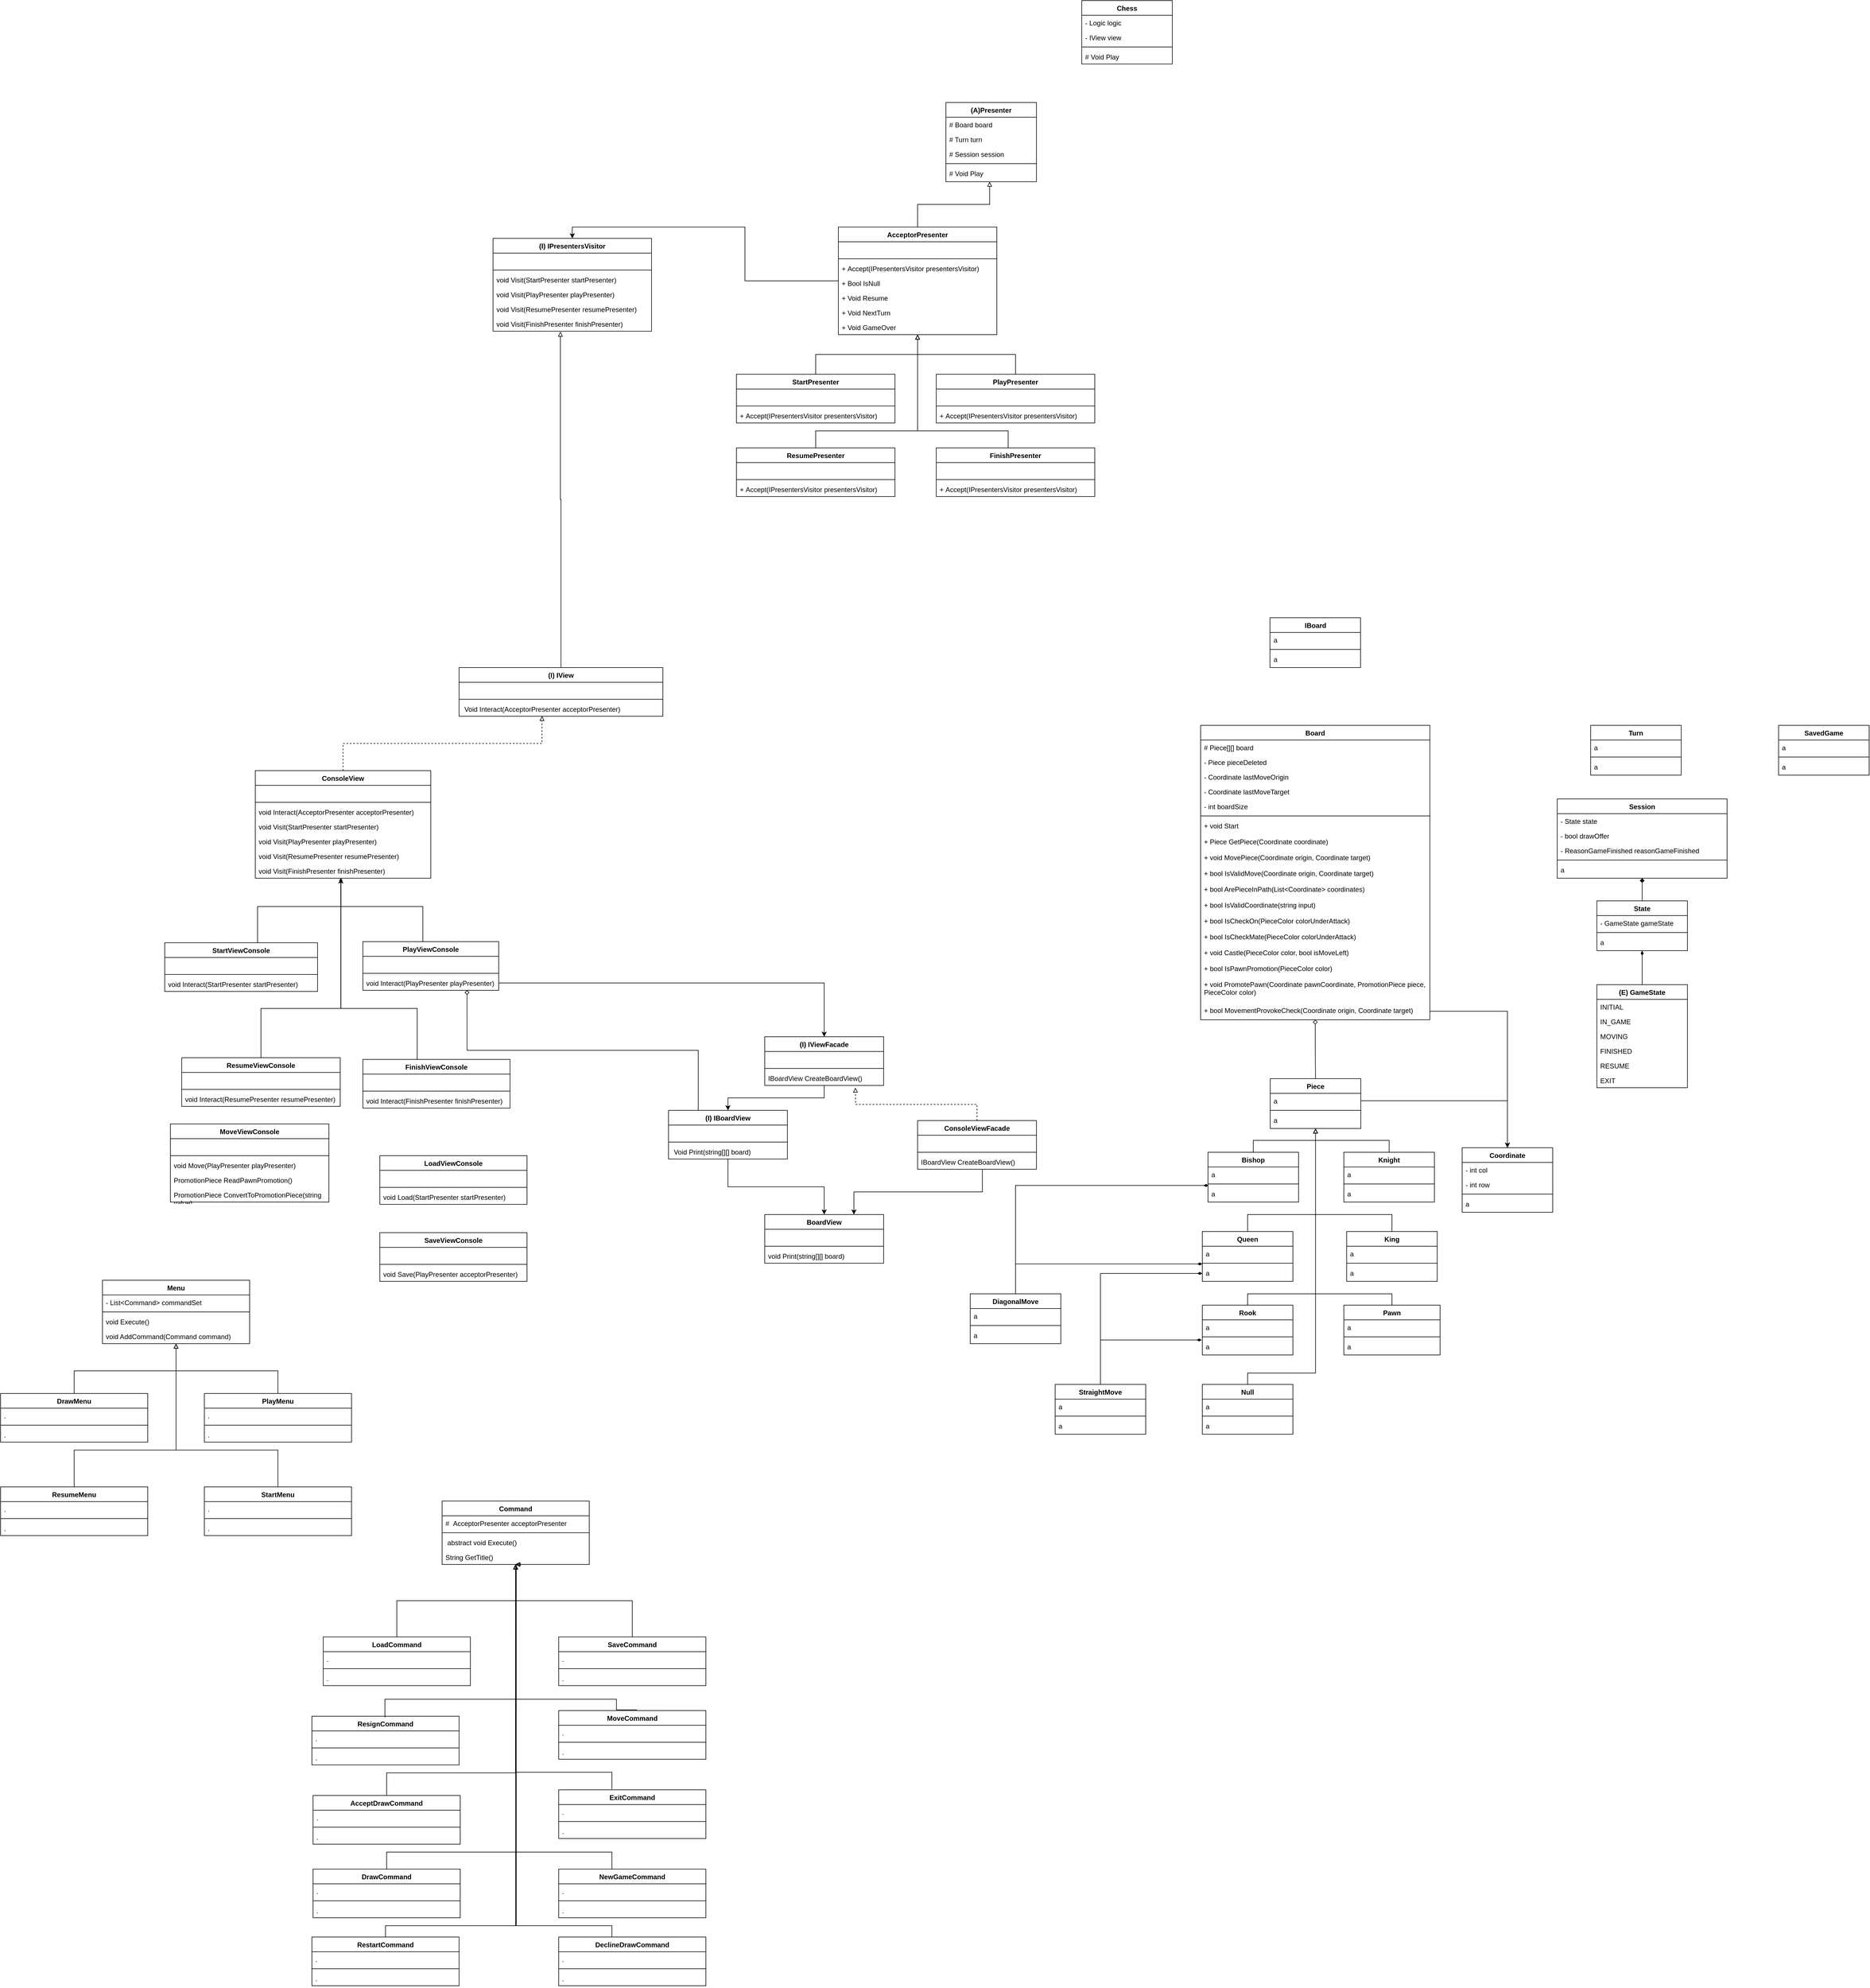 <mxfile version="26.1.3">
  <diagram name="Página-1" id="T310U-GrG4xDzZncGs03">
    <mxGraphModel dx="3701" dy="2369" grid="1" gridSize="10" guides="1" tooltips="1" connect="1" arrows="1" fold="1" page="1" pageScale="1" pageWidth="827" pageHeight="1169" math="0" shadow="0">
      <root>
        <mxCell id="0" />
        <mxCell id="1" parent="0" />
        <mxCell id="P8QGyTJXaljkx37sGys_-11" value="Chess" style="swimlane;fontStyle=1;align=center;verticalAlign=top;childLayout=stackLayout;horizontal=1;startSize=26;horizontalStack=0;resizeParent=1;resizeParentMax=0;resizeLast=0;collapsible=1;marginBottom=0;whiteSpace=wrap;html=1;" parent="1" vertex="1">
          <mxGeometry x="1090" y="-1120" width="160" height="112" as="geometry" />
        </mxCell>
        <mxCell id="P8QGyTJXaljkx37sGys_-12" value="- Logic logic" style="text;strokeColor=none;fillColor=none;align=left;verticalAlign=top;spacingLeft=4;spacingRight=4;overflow=hidden;rotatable=0;points=[[0,0.5],[1,0.5]];portConstraint=eastwest;whiteSpace=wrap;html=1;" parent="P8QGyTJXaljkx37sGys_-11" vertex="1">
          <mxGeometry y="26" width="160" height="26" as="geometry" />
        </mxCell>
        <mxCell id="P8QGyTJXaljkx37sGys_-15" value="- IView view" style="text;strokeColor=none;fillColor=none;align=left;verticalAlign=top;spacingLeft=4;spacingRight=4;overflow=hidden;rotatable=0;points=[[0,0.5],[1,0.5]];portConstraint=eastwest;whiteSpace=wrap;html=1;" parent="P8QGyTJXaljkx37sGys_-11" vertex="1">
          <mxGeometry y="52" width="160" height="26" as="geometry" />
        </mxCell>
        <mxCell id="P8QGyTJXaljkx37sGys_-13" value="" style="line;strokeWidth=1;fillColor=none;align=left;verticalAlign=middle;spacingTop=-1;spacingLeft=3;spacingRight=3;rotatable=0;labelPosition=right;points=[];portConstraint=eastwest;strokeColor=inherit;" parent="P8QGyTJXaljkx37sGys_-11" vertex="1">
          <mxGeometry y="78" width="160" height="8" as="geometry" />
        </mxCell>
        <mxCell id="P8QGyTJXaljkx37sGys_-14" value="# Void Play" style="text;strokeColor=none;fillColor=none;align=left;verticalAlign=top;spacingLeft=4;spacingRight=4;overflow=hidden;rotatable=0;points=[[0,0.5],[1,0.5]];portConstraint=eastwest;whiteSpace=wrap;html=1;" parent="P8QGyTJXaljkx37sGys_-11" vertex="1">
          <mxGeometry y="86" width="160" height="26" as="geometry" />
        </mxCell>
        <mxCell id="nBm1nVfHQYZXVFg5jXi5-106" value="" style="edgeStyle=orthogonalEdgeStyle;rounded=0;orthogonalLoop=1;jettySize=auto;html=1;entryX=0.5;entryY=0;entryDx=0;entryDy=0;" parent="1" source="P8QGyTJXaljkx37sGys_-16" target="P8QGyTJXaljkx37sGys_-60" edge="1">
          <mxGeometry relative="1" as="geometry" />
        </mxCell>
        <mxCell id="nBm1nVfHQYZXVFg5jXi5-107" value="" style="edgeStyle=orthogonalEdgeStyle;rounded=0;orthogonalLoop=1;jettySize=auto;html=1;exitX=0.5;exitY=0;exitDx=0;exitDy=0;endArrow=block;endFill=0;" parent="1" source="P8QGyTJXaljkx37sGys_-39" target="P8QGyTJXaljkx37sGys_-16" edge="1">
          <mxGeometry relative="1" as="geometry">
            <Array as="points">
              <mxPoint x="960" y="-360" />
              <mxPoint x="800" y="-360" />
            </Array>
          </mxGeometry>
        </mxCell>
        <mxCell id="nBm1nVfHQYZXVFg5jXi5-108" value="" style="edgeStyle=orthogonalEdgeStyle;rounded=0;orthogonalLoop=1;jettySize=auto;html=1;exitX=0.5;exitY=0;exitDx=0;exitDy=0;endArrow=block;endFill=0;" parent="1" source="P8QGyTJXaljkx37sGys_-56" target="P8QGyTJXaljkx37sGys_-16" edge="1">
          <mxGeometry relative="1" as="geometry" />
        </mxCell>
        <mxCell id="nBm1nVfHQYZXVFg5jXi5-109" value="" style="edgeStyle=orthogonalEdgeStyle;rounded=0;orthogonalLoop=1;jettySize=auto;html=1;exitX=0.5;exitY=0;exitDx=0;exitDy=0;endArrow=block;endFill=0;" parent="1" source="P8QGyTJXaljkx37sGys_-51" target="P8QGyTJXaljkx37sGys_-16" edge="1">
          <mxGeometry relative="1" as="geometry">
            <Array as="points">
              <mxPoint x="620" y="-360" />
              <mxPoint x="800" y="-360" />
            </Array>
          </mxGeometry>
        </mxCell>
        <mxCell id="nBm1nVfHQYZXVFg5jXi5-110" value="" style="edgeStyle=orthogonalEdgeStyle;rounded=0;orthogonalLoop=1;jettySize=auto;html=1;endArrow=block;endFill=0;" parent="1" source="P8QGyTJXaljkx37sGys_-47" target="P8QGyTJXaljkx37sGys_-16" edge="1">
          <mxGeometry relative="1" as="geometry" />
        </mxCell>
        <mxCell id="P8QGyTJXaljkx37sGys_-16" value="AcceptorPresenter" style="swimlane;fontStyle=1;align=center;verticalAlign=top;childLayout=stackLayout;horizontal=1;startSize=26;horizontalStack=0;resizeParent=1;resizeParentMax=0;resizeLast=0;collapsible=1;marginBottom=0;whiteSpace=wrap;html=1;" parent="1" vertex="1">
          <mxGeometry x="660" y="-720" width="280" height="190" as="geometry" />
        </mxCell>
        <mxCell id="P8QGyTJXaljkx37sGys_-18" value="&amp;nbsp;" style="text;strokeColor=none;fillColor=none;align=left;verticalAlign=top;spacingLeft=4;spacingRight=4;overflow=hidden;rotatable=0;points=[[0,0.5],[1,0.5]];portConstraint=eastwest;whiteSpace=wrap;html=1;" parent="P8QGyTJXaljkx37sGys_-16" vertex="1">
          <mxGeometry y="26" width="280" height="26" as="geometry" />
        </mxCell>
        <mxCell id="P8QGyTJXaljkx37sGys_-19" value="" style="line;strokeWidth=1;fillColor=none;align=left;verticalAlign=middle;spacingTop=-1;spacingLeft=3;spacingRight=3;rotatable=0;labelPosition=right;points=[];portConstraint=eastwest;strokeColor=inherit;" parent="P8QGyTJXaljkx37sGys_-16" vertex="1">
          <mxGeometry y="52" width="280" height="8" as="geometry" />
        </mxCell>
        <mxCell id="P8QGyTJXaljkx37sGys_-20" value="+&amp;nbsp;Accept(IPresentersVisitor presentersVisitor)" style="text;strokeColor=none;fillColor=none;align=left;verticalAlign=top;spacingLeft=4;spacingRight=4;overflow=hidden;rotatable=0;points=[[0,0.5],[1,0.5]];portConstraint=eastwest;whiteSpace=wrap;html=1;" parent="P8QGyTJXaljkx37sGys_-16" vertex="1">
          <mxGeometry y="60" width="280" height="26" as="geometry" />
        </mxCell>
        <mxCell id="P8QGyTJXaljkx37sGys_-37" value="+ Bool IsNull" style="text;strokeColor=none;fillColor=none;align=left;verticalAlign=top;spacingLeft=4;spacingRight=4;overflow=hidden;rotatable=0;points=[[0,0.5],[1,0.5]];portConstraint=eastwest;whiteSpace=wrap;html=1;" parent="P8QGyTJXaljkx37sGys_-16" vertex="1">
          <mxGeometry y="86" width="280" height="26" as="geometry" />
        </mxCell>
        <mxCell id="P8QGyTJXaljkx37sGys_-27" value="+ Void Resume" style="text;strokeColor=none;fillColor=none;align=left;verticalAlign=top;spacingLeft=4;spacingRight=4;overflow=hidden;rotatable=0;points=[[0,0.5],[1,0.5]];portConstraint=eastwest;whiteSpace=wrap;html=1;" parent="P8QGyTJXaljkx37sGys_-16" vertex="1">
          <mxGeometry y="112" width="280" height="26" as="geometry" />
        </mxCell>
        <mxCell id="P8QGyTJXaljkx37sGys_-25" value="+ Void NextTurn" style="text;strokeColor=none;fillColor=none;align=left;verticalAlign=top;spacingLeft=4;spacingRight=4;overflow=hidden;rotatable=0;points=[[0,0.5],[1,0.5]];portConstraint=eastwest;whiteSpace=wrap;html=1;" parent="P8QGyTJXaljkx37sGys_-16" vertex="1">
          <mxGeometry y="138" width="280" height="26" as="geometry" />
        </mxCell>
        <mxCell id="P8QGyTJXaljkx37sGys_-26" value="+ Void GameOver" style="text;strokeColor=none;fillColor=none;align=left;verticalAlign=top;spacingLeft=4;spacingRight=4;overflow=hidden;rotatable=0;points=[[0,0.5],[1,0.5]];portConstraint=eastwest;whiteSpace=wrap;html=1;" parent="P8QGyTJXaljkx37sGys_-16" vertex="1">
          <mxGeometry y="164" width="280" height="26" as="geometry" />
        </mxCell>
        <mxCell id="P8QGyTJXaljkx37sGys_-21" value="(A)Presenter" style="swimlane;fontStyle=1;align=center;verticalAlign=top;childLayout=stackLayout;horizontal=1;startSize=26;horizontalStack=0;resizeParent=1;resizeParentMax=0;resizeLast=0;collapsible=1;marginBottom=0;whiteSpace=wrap;html=1;" parent="1" vertex="1">
          <mxGeometry x="850" y="-940" width="160" height="140" as="geometry" />
        </mxCell>
        <mxCell id="P8QGyTJXaljkx37sGys_-22" value="# Board board" style="text;strokeColor=none;fillColor=none;align=left;verticalAlign=top;spacingLeft=4;spacingRight=4;overflow=hidden;rotatable=0;points=[[0,0.5],[1,0.5]];portConstraint=eastwest;whiteSpace=wrap;html=1;" parent="P8QGyTJXaljkx37sGys_-21" vertex="1">
          <mxGeometry y="26" width="160" height="26" as="geometry" />
        </mxCell>
        <mxCell id="P8QGyTJXaljkx37sGys_-30" value="# Turn turn" style="text;strokeColor=none;fillColor=none;align=left;verticalAlign=top;spacingLeft=4;spacingRight=4;overflow=hidden;rotatable=0;points=[[0,0.5],[1,0.5]];portConstraint=eastwest;whiteSpace=wrap;html=1;" parent="P8QGyTJXaljkx37sGys_-21" vertex="1">
          <mxGeometry y="52" width="160" height="26" as="geometry" />
        </mxCell>
        <mxCell id="P8QGyTJXaljkx37sGys_-29" value="# Session session" style="text;strokeColor=none;fillColor=none;align=left;verticalAlign=top;spacingLeft=4;spacingRight=4;overflow=hidden;rotatable=0;points=[[0,0.5],[1,0.5]];portConstraint=eastwest;whiteSpace=wrap;html=1;" parent="P8QGyTJXaljkx37sGys_-21" vertex="1">
          <mxGeometry y="78" width="160" height="26" as="geometry" />
        </mxCell>
        <mxCell id="P8QGyTJXaljkx37sGys_-23" value="" style="line;strokeWidth=1;fillColor=none;align=left;verticalAlign=middle;spacingTop=-1;spacingLeft=3;spacingRight=3;rotatable=0;labelPosition=right;points=[];portConstraint=eastwest;strokeColor=inherit;" parent="P8QGyTJXaljkx37sGys_-21" vertex="1">
          <mxGeometry y="104" width="160" height="8" as="geometry" />
        </mxCell>
        <mxCell id="P8QGyTJXaljkx37sGys_-24" value="# Void Play" style="text;strokeColor=none;fillColor=none;align=left;verticalAlign=top;spacingLeft=4;spacingRight=4;overflow=hidden;rotatable=0;points=[[0,0.5],[1,0.5]];portConstraint=eastwest;whiteSpace=wrap;html=1;" parent="P8QGyTJXaljkx37sGys_-21" vertex="1">
          <mxGeometry y="112" width="160" height="28" as="geometry" />
        </mxCell>
        <mxCell id="P8QGyTJXaljkx37sGys_-38" style="edgeStyle=orthogonalEdgeStyle;rounded=0;orthogonalLoop=1;jettySize=auto;html=1;exitX=0.5;exitY=0;exitDx=0;exitDy=0;entryX=0.483;entryY=1;entryDx=0;entryDy=0;entryPerimeter=0;endArrow=block;endFill=0;" parent="1" source="P8QGyTJXaljkx37sGys_-16" target="P8QGyTJXaljkx37sGys_-24" edge="1">
          <mxGeometry relative="1" as="geometry" />
        </mxCell>
        <mxCell id="P8QGyTJXaljkx37sGys_-39" value="FinishPresenter" style="swimlane;fontStyle=1;align=center;verticalAlign=top;childLayout=stackLayout;horizontal=1;startSize=26;horizontalStack=0;resizeParent=1;resizeParentMax=0;resizeLast=0;collapsible=1;marginBottom=0;whiteSpace=wrap;html=1;" parent="1" vertex="1">
          <mxGeometry x="833" y="-330" width="280" height="86" as="geometry" />
        </mxCell>
        <mxCell id="P8QGyTJXaljkx37sGys_-40" value="&amp;nbsp;" style="text;strokeColor=none;fillColor=none;align=left;verticalAlign=top;spacingLeft=4;spacingRight=4;overflow=hidden;rotatable=0;points=[[0,0.5],[1,0.5]];portConstraint=eastwest;whiteSpace=wrap;html=1;" parent="P8QGyTJXaljkx37sGys_-39" vertex="1">
          <mxGeometry y="26" width="280" height="26" as="geometry" />
        </mxCell>
        <mxCell id="P8QGyTJXaljkx37sGys_-41" value="" style="line;strokeWidth=1;fillColor=none;align=left;verticalAlign=middle;spacingTop=-1;spacingLeft=3;spacingRight=3;rotatable=0;labelPosition=right;points=[];portConstraint=eastwest;strokeColor=inherit;" parent="P8QGyTJXaljkx37sGys_-39" vertex="1">
          <mxGeometry y="52" width="280" height="8" as="geometry" />
        </mxCell>
        <mxCell id="P8QGyTJXaljkx37sGys_-42" value="+&amp;nbsp;Accept(IPresentersVisitor presentersVisitor)" style="text;strokeColor=none;fillColor=none;align=left;verticalAlign=top;spacingLeft=4;spacingRight=4;overflow=hidden;rotatable=0;points=[[0,0.5],[1,0.5]];portConstraint=eastwest;whiteSpace=wrap;html=1;" parent="P8QGyTJXaljkx37sGys_-39" vertex="1">
          <mxGeometry y="60" width="280" height="26" as="geometry" />
        </mxCell>
        <mxCell id="P8QGyTJXaljkx37sGys_-47" value="PlayPresenter" style="swimlane;fontStyle=1;align=center;verticalAlign=top;childLayout=stackLayout;horizontal=1;startSize=26;horizontalStack=0;resizeParent=1;resizeParentMax=0;resizeLast=0;collapsible=1;marginBottom=0;whiteSpace=wrap;html=1;" parent="1" vertex="1">
          <mxGeometry x="833" y="-460" width="280" height="86" as="geometry" />
        </mxCell>
        <mxCell id="P8QGyTJXaljkx37sGys_-48" value="&amp;nbsp;" style="text;strokeColor=none;fillColor=none;align=left;verticalAlign=top;spacingLeft=4;spacingRight=4;overflow=hidden;rotatable=0;points=[[0,0.5],[1,0.5]];portConstraint=eastwest;whiteSpace=wrap;html=1;" parent="P8QGyTJXaljkx37sGys_-47" vertex="1">
          <mxGeometry y="26" width="280" height="26" as="geometry" />
        </mxCell>
        <mxCell id="P8QGyTJXaljkx37sGys_-49" value="" style="line;strokeWidth=1;fillColor=none;align=left;verticalAlign=middle;spacingTop=-1;spacingLeft=3;spacingRight=3;rotatable=0;labelPosition=right;points=[];portConstraint=eastwest;strokeColor=inherit;" parent="P8QGyTJXaljkx37sGys_-47" vertex="1">
          <mxGeometry y="52" width="280" height="8" as="geometry" />
        </mxCell>
        <mxCell id="P8QGyTJXaljkx37sGys_-50" value="+&amp;nbsp;Accept(IPresentersVisitor presentersVisitor)" style="text;strokeColor=none;fillColor=none;align=left;verticalAlign=top;spacingLeft=4;spacingRight=4;overflow=hidden;rotatable=0;points=[[0,0.5],[1,0.5]];portConstraint=eastwest;whiteSpace=wrap;html=1;" parent="P8QGyTJXaljkx37sGys_-47" vertex="1">
          <mxGeometry y="60" width="280" height="26" as="geometry" />
        </mxCell>
        <mxCell id="P8QGyTJXaljkx37sGys_-51" value="ResumePresenter" style="swimlane;fontStyle=1;align=center;verticalAlign=top;childLayout=stackLayout;horizontal=1;startSize=26;horizontalStack=0;resizeParent=1;resizeParentMax=0;resizeLast=0;collapsible=1;marginBottom=0;whiteSpace=wrap;html=1;" parent="1" vertex="1">
          <mxGeometry x="480" y="-330" width="280" height="86" as="geometry" />
        </mxCell>
        <mxCell id="P8QGyTJXaljkx37sGys_-52" value="&amp;nbsp;" style="text;strokeColor=none;fillColor=none;align=left;verticalAlign=top;spacingLeft=4;spacingRight=4;overflow=hidden;rotatable=0;points=[[0,0.5],[1,0.5]];portConstraint=eastwest;whiteSpace=wrap;html=1;" parent="P8QGyTJXaljkx37sGys_-51" vertex="1">
          <mxGeometry y="26" width="280" height="26" as="geometry" />
        </mxCell>
        <mxCell id="P8QGyTJXaljkx37sGys_-53" value="" style="line;strokeWidth=1;fillColor=none;align=left;verticalAlign=middle;spacingTop=-1;spacingLeft=3;spacingRight=3;rotatable=0;labelPosition=right;points=[];portConstraint=eastwest;strokeColor=inherit;" parent="P8QGyTJXaljkx37sGys_-51" vertex="1">
          <mxGeometry y="52" width="280" height="8" as="geometry" />
        </mxCell>
        <mxCell id="P8QGyTJXaljkx37sGys_-54" value="+&amp;nbsp;Accept(IPresentersVisitor presentersVisitor)" style="text;strokeColor=none;fillColor=none;align=left;verticalAlign=top;spacingLeft=4;spacingRight=4;overflow=hidden;rotatable=0;points=[[0,0.5],[1,0.5]];portConstraint=eastwest;whiteSpace=wrap;html=1;" parent="P8QGyTJXaljkx37sGys_-51" vertex="1">
          <mxGeometry y="60" width="280" height="26" as="geometry" />
        </mxCell>
        <mxCell id="P8QGyTJXaljkx37sGys_-56" value="StartPresenter" style="swimlane;fontStyle=1;align=center;verticalAlign=top;childLayout=stackLayout;horizontal=1;startSize=26;horizontalStack=0;resizeParent=1;resizeParentMax=0;resizeLast=0;collapsible=1;marginBottom=0;whiteSpace=wrap;html=1;" parent="1" vertex="1">
          <mxGeometry x="480" y="-460" width="280" height="86" as="geometry" />
        </mxCell>
        <mxCell id="P8QGyTJXaljkx37sGys_-57" value="&amp;nbsp;" style="text;strokeColor=none;fillColor=none;align=left;verticalAlign=top;spacingLeft=4;spacingRight=4;overflow=hidden;rotatable=0;points=[[0,0.5],[1,0.5]];portConstraint=eastwest;whiteSpace=wrap;html=1;" parent="P8QGyTJXaljkx37sGys_-56" vertex="1">
          <mxGeometry y="26" width="280" height="26" as="geometry" />
        </mxCell>
        <mxCell id="P8QGyTJXaljkx37sGys_-58" value="" style="line;strokeWidth=1;fillColor=none;align=left;verticalAlign=middle;spacingTop=-1;spacingLeft=3;spacingRight=3;rotatable=0;labelPosition=right;points=[];portConstraint=eastwest;strokeColor=inherit;" parent="P8QGyTJXaljkx37sGys_-56" vertex="1">
          <mxGeometry y="52" width="280" height="8" as="geometry" />
        </mxCell>
        <mxCell id="P8QGyTJXaljkx37sGys_-59" value="+&amp;nbsp;Accept(IPresentersVisitor presentersVisitor)" style="text;strokeColor=none;fillColor=none;align=left;verticalAlign=top;spacingLeft=4;spacingRight=4;overflow=hidden;rotatable=0;points=[[0,0.5],[1,0.5]];portConstraint=eastwest;whiteSpace=wrap;html=1;" parent="P8QGyTJXaljkx37sGys_-56" vertex="1">
          <mxGeometry y="60" width="280" height="26" as="geometry" />
        </mxCell>
        <mxCell id="P8QGyTJXaljkx37sGys_-60" value="(I) IPresentersVisitor" style="swimlane;fontStyle=1;align=center;verticalAlign=top;childLayout=stackLayout;horizontal=1;startSize=26;horizontalStack=0;resizeParent=1;resizeParentMax=0;resizeLast=0;collapsible=1;marginBottom=0;whiteSpace=wrap;html=1;" parent="1" vertex="1">
          <mxGeometry x="50" y="-700" width="280" height="164" as="geometry" />
        </mxCell>
        <mxCell id="P8QGyTJXaljkx37sGys_-61" value="&amp;nbsp;" style="text;strokeColor=none;fillColor=none;align=left;verticalAlign=top;spacingLeft=4;spacingRight=4;overflow=hidden;rotatable=0;points=[[0,0.5],[1,0.5]];portConstraint=eastwest;whiteSpace=wrap;html=1;" parent="P8QGyTJXaljkx37sGys_-60" vertex="1">
          <mxGeometry y="26" width="280" height="26" as="geometry" />
        </mxCell>
        <mxCell id="P8QGyTJXaljkx37sGys_-62" value="" style="line;strokeWidth=1;fillColor=none;align=left;verticalAlign=middle;spacingTop=-1;spacingLeft=3;spacingRight=3;rotatable=0;labelPosition=right;points=[];portConstraint=eastwest;strokeColor=inherit;" parent="P8QGyTJXaljkx37sGys_-60" vertex="1">
          <mxGeometry y="52" width="280" height="8" as="geometry" />
        </mxCell>
        <mxCell id="P8QGyTJXaljkx37sGys_-66" value="void Visit(StartPresenter startPresenter)" style="text;strokeColor=none;fillColor=none;align=left;verticalAlign=top;spacingLeft=4;spacingRight=4;overflow=hidden;rotatable=0;points=[[0,0.5],[1,0.5]];portConstraint=eastwest;whiteSpace=wrap;html=1;" parent="P8QGyTJXaljkx37sGys_-60" vertex="1">
          <mxGeometry y="60" width="280" height="26" as="geometry" />
        </mxCell>
        <mxCell id="P8QGyTJXaljkx37sGys_-65" value="void Visit(PlayPresenter playPresenter)" style="text;strokeColor=none;fillColor=none;align=left;verticalAlign=top;spacingLeft=4;spacingRight=4;overflow=hidden;rotatable=0;points=[[0,0.5],[1,0.5]];portConstraint=eastwest;whiteSpace=wrap;html=1;" parent="P8QGyTJXaljkx37sGys_-60" vertex="1">
          <mxGeometry y="86" width="280" height="26" as="geometry" />
        </mxCell>
        <mxCell id="P8QGyTJXaljkx37sGys_-64" value="void Visit(ResumePresenter resumePresenter)" style="text;strokeColor=none;fillColor=none;align=left;verticalAlign=top;spacingLeft=4;spacingRight=4;overflow=hidden;rotatable=0;points=[[0,0.5],[1,0.5]];portConstraint=eastwest;whiteSpace=wrap;html=1;" parent="P8QGyTJXaljkx37sGys_-60" vertex="1">
          <mxGeometry y="112" width="280" height="26" as="geometry" />
        </mxCell>
        <mxCell id="P8QGyTJXaljkx37sGys_-63" value="void Visit(FinishPresenter finishPresenter)" style="text;strokeColor=none;fillColor=none;align=left;verticalAlign=top;spacingLeft=4;spacingRight=4;overflow=hidden;rotatable=0;points=[[0,0.5],[1,0.5]];portConstraint=eastwest;whiteSpace=wrap;html=1;" parent="P8QGyTJXaljkx37sGys_-60" vertex="1">
          <mxGeometry y="138" width="280" height="26" as="geometry" />
        </mxCell>
        <mxCell id="P8QGyTJXaljkx37sGys_-67" value="(I) IView" style="swimlane;fontStyle=1;align=center;verticalAlign=top;childLayout=stackLayout;horizontal=1;startSize=26;horizontalStack=0;resizeParent=1;resizeParentMax=0;resizeLast=0;collapsible=1;marginBottom=0;whiteSpace=wrap;html=1;" parent="1" vertex="1">
          <mxGeometry x="-10" y="58" width="360" height="86" as="geometry" />
        </mxCell>
        <mxCell id="P8QGyTJXaljkx37sGys_-68" value="&amp;nbsp;" style="text;strokeColor=none;fillColor=none;align=left;verticalAlign=top;spacingLeft=4;spacingRight=4;overflow=hidden;rotatable=0;points=[[0,0.5],[1,0.5]];portConstraint=eastwest;whiteSpace=wrap;html=1;" parent="P8QGyTJXaljkx37sGys_-67" vertex="1">
          <mxGeometry y="26" width="360" height="26" as="geometry" />
        </mxCell>
        <mxCell id="P8QGyTJXaljkx37sGys_-69" value="" style="line;strokeWidth=1;fillColor=none;align=left;verticalAlign=middle;spacingTop=-1;spacingLeft=3;spacingRight=3;rotatable=0;labelPosition=right;points=[];portConstraint=eastwest;strokeColor=inherit;" parent="P8QGyTJXaljkx37sGys_-67" vertex="1">
          <mxGeometry y="52" width="360" height="8" as="geometry" />
        </mxCell>
        <mxCell id="P8QGyTJXaljkx37sGys_-71" value="&lt;div&gt;&amp;nbsp;Void Interact(AcceptorPresenter acceptorPresenter)&lt;/div&gt;" style="text;strokeColor=none;fillColor=none;align=left;verticalAlign=top;spacingLeft=4;spacingRight=4;overflow=hidden;rotatable=0;points=[[0,0.5],[1,0.5]];portConstraint=eastwest;whiteSpace=wrap;html=1;" parent="P8QGyTJXaljkx37sGys_-67" vertex="1">
          <mxGeometry y="60" width="360" height="26" as="geometry" />
        </mxCell>
        <mxCell id="P8QGyTJXaljkx37sGys_-74" style="edgeStyle=orthogonalEdgeStyle;rounded=0;orthogonalLoop=1;jettySize=auto;html=1;exitX=0.5;exitY=0;exitDx=0;exitDy=0;entryX=0.425;entryY=1.032;entryDx=0;entryDy=0;entryPerimeter=0;endArrow=block;endFill=0;" parent="1" source="P8QGyTJXaljkx37sGys_-67" target="P8QGyTJXaljkx37sGys_-63" edge="1">
          <mxGeometry relative="1" as="geometry" />
        </mxCell>
        <mxCell id="nBm1nVfHQYZXVFg5jXi5-16" value="" style="edgeStyle=orthogonalEdgeStyle;rounded=0;orthogonalLoop=1;jettySize=auto;html=1;entryX=0.5;entryY=0;entryDx=0;entryDy=0;startArrow=diamond;startFill=0;endArrow=none;" parent="1" source="P8QGyTJXaljkx37sGys_-79" target="nBm1nVfHQYZXVFg5jXi5-2" edge="1">
          <mxGeometry relative="1" as="geometry">
            <mxPoint x="1502.5" y="990.0" as="targetPoint" />
          </mxGeometry>
        </mxCell>
        <mxCell id="P8QGyTJXaljkx37sGys_-79" value="Board" style="swimlane;fontStyle=1;align=center;verticalAlign=top;childLayout=stackLayout;horizontal=1;startSize=26;horizontalStack=0;resizeParent=1;resizeParentMax=0;resizeLast=0;collapsible=1;marginBottom=0;whiteSpace=wrap;html=1;" parent="1" vertex="1">
          <mxGeometry x="1300" y="160" width="405" height="520" as="geometry" />
        </mxCell>
        <mxCell id="P8QGyTJXaljkx37sGys_-82" value="#&amp;nbsp;Piece[][] board" style="text;strokeColor=none;fillColor=none;align=left;verticalAlign=top;spacingLeft=4;spacingRight=4;overflow=hidden;rotatable=0;points=[[0,0.5],[1,0.5]];portConstraint=eastwest;whiteSpace=wrap;html=1;" parent="P8QGyTJXaljkx37sGys_-79" vertex="1">
          <mxGeometry y="26" width="405" height="26" as="geometry" />
        </mxCell>
        <mxCell id="P8QGyTJXaljkx37sGys_-94" value="-&amp;nbsp;Piece pieceDeleted" style="text;strokeColor=none;fillColor=none;align=left;verticalAlign=top;spacingLeft=4;spacingRight=4;overflow=hidden;rotatable=0;points=[[0,0.5],[1,0.5]];portConstraint=eastwest;whiteSpace=wrap;html=1;" parent="P8QGyTJXaljkx37sGys_-79" vertex="1">
          <mxGeometry y="52" width="405" height="26" as="geometry" />
        </mxCell>
        <mxCell id="P8QGyTJXaljkx37sGys_-95" value="-&amp;nbsp;Coordinate lastMoveOrigin" style="text;strokeColor=none;fillColor=none;align=left;verticalAlign=top;spacingLeft=4;spacingRight=4;overflow=hidden;rotatable=0;points=[[0,0.5],[1,0.5]];portConstraint=eastwest;whiteSpace=wrap;html=1;" parent="P8QGyTJXaljkx37sGys_-79" vertex="1">
          <mxGeometry y="78" width="405" height="26" as="geometry" />
        </mxCell>
        <mxCell id="P8QGyTJXaljkx37sGys_-93" value="-&amp;nbsp;Coordinate lastMoveTarget" style="text;strokeColor=none;fillColor=none;align=left;verticalAlign=top;spacingLeft=4;spacingRight=4;overflow=hidden;rotatable=0;points=[[0,0.5],[1,0.5]];portConstraint=eastwest;whiteSpace=wrap;html=1;" parent="P8QGyTJXaljkx37sGys_-79" vertex="1">
          <mxGeometry y="104" width="405" height="26" as="geometry" />
        </mxCell>
        <mxCell id="P8QGyTJXaljkx37sGys_-96" value="-&amp;nbsp;int boardSize" style="text;strokeColor=none;fillColor=none;align=left;verticalAlign=top;spacingLeft=4;spacingRight=4;overflow=hidden;rotatable=0;points=[[0,0.5],[1,0.5]];portConstraint=eastwest;whiteSpace=wrap;html=1;" parent="P8QGyTJXaljkx37sGys_-79" vertex="1">
          <mxGeometry y="130" width="405" height="26" as="geometry" />
        </mxCell>
        <mxCell id="P8QGyTJXaljkx37sGys_-83" value="" style="line;strokeWidth=1;fillColor=none;align=left;verticalAlign=middle;spacingTop=-1;spacingLeft=3;spacingRight=3;rotatable=0;labelPosition=right;points=[];portConstraint=eastwest;strokeColor=inherit;" parent="P8QGyTJXaljkx37sGys_-79" vertex="1">
          <mxGeometry y="156" width="405" height="8" as="geometry" />
        </mxCell>
        <mxCell id="P8QGyTJXaljkx37sGys_-97" value="+&amp;nbsp;void Start" style="text;strokeColor=none;fillColor=none;align=left;verticalAlign=top;spacingLeft=4;spacingRight=4;overflow=hidden;rotatable=0;points=[[0,0.5],[1,0.5]];portConstraint=eastwest;whiteSpace=wrap;html=1;" parent="P8QGyTJXaljkx37sGys_-79" vertex="1">
          <mxGeometry y="164" width="405" height="28" as="geometry" />
        </mxCell>
        <mxCell id="P8QGyTJXaljkx37sGys_-84" value="+&amp;nbsp;Piece GetPiece(Coordinate coordinate)" style="text;strokeColor=none;fillColor=none;align=left;verticalAlign=top;spacingLeft=4;spacingRight=4;overflow=hidden;rotatable=0;points=[[0,0.5],[1,0.5]];portConstraint=eastwest;whiteSpace=wrap;html=1;" parent="P8QGyTJXaljkx37sGys_-79" vertex="1">
          <mxGeometry y="192" width="405" height="28" as="geometry" />
        </mxCell>
        <mxCell id="P8QGyTJXaljkx37sGys_-98" value="+&amp;nbsp;void MovePiece(Coordinate origin, Coordinate target)" style="text;strokeColor=none;fillColor=none;align=left;verticalAlign=top;spacingLeft=4;spacingRight=4;overflow=hidden;rotatable=0;points=[[0,0.5],[1,0.5]];portConstraint=eastwest;whiteSpace=wrap;html=1;" parent="P8QGyTJXaljkx37sGys_-79" vertex="1">
          <mxGeometry y="220" width="405" height="28" as="geometry" />
        </mxCell>
        <mxCell id="P8QGyTJXaljkx37sGys_-99" value="+&amp;nbsp;bool IsValidMove(Coordinate origin, Coordinate target)" style="text;strokeColor=none;fillColor=none;align=left;verticalAlign=top;spacingLeft=4;spacingRight=4;overflow=hidden;rotatable=0;points=[[0,0.5],[1,0.5]];portConstraint=eastwest;whiteSpace=wrap;html=1;" parent="P8QGyTJXaljkx37sGys_-79" vertex="1">
          <mxGeometry y="248" width="405" height="28" as="geometry" />
        </mxCell>
        <mxCell id="P8QGyTJXaljkx37sGys_-100" value="+&amp;nbsp;bool ArePieceInPath(List&amp;lt;Coordinate&amp;gt; coordinates)" style="text;strokeColor=none;fillColor=none;align=left;verticalAlign=top;spacingLeft=4;spacingRight=4;overflow=hidden;rotatable=0;points=[[0,0.5],[1,0.5]];portConstraint=eastwest;whiteSpace=wrap;html=1;" parent="P8QGyTJXaljkx37sGys_-79" vertex="1">
          <mxGeometry y="276" width="405" height="28" as="geometry" />
        </mxCell>
        <mxCell id="P8QGyTJXaljkx37sGys_-101" value="+&amp;nbsp;bool IsValidCoordinate(string input)" style="text;strokeColor=none;fillColor=none;align=left;verticalAlign=top;spacingLeft=4;spacingRight=4;overflow=hidden;rotatable=0;points=[[0,0.5],[1,0.5]];portConstraint=eastwest;whiteSpace=wrap;html=1;" parent="P8QGyTJXaljkx37sGys_-79" vertex="1">
          <mxGeometry y="304" width="405" height="28" as="geometry" />
        </mxCell>
        <mxCell id="P8QGyTJXaljkx37sGys_-102" value="+&amp;nbsp;bool IsCheckOn(PieceColor colorUnderAttack)" style="text;strokeColor=none;fillColor=none;align=left;verticalAlign=top;spacingLeft=4;spacingRight=4;overflow=hidden;rotatable=0;points=[[0,0.5],[1,0.5]];portConstraint=eastwest;whiteSpace=wrap;html=1;" parent="P8QGyTJXaljkx37sGys_-79" vertex="1">
          <mxGeometry y="332" width="405" height="28" as="geometry" />
        </mxCell>
        <mxCell id="P8QGyTJXaljkx37sGys_-103" value="+&amp;nbsp;bool IsCheckMate(PieceColor colorUnderAttack)" style="text;strokeColor=none;fillColor=none;align=left;verticalAlign=top;spacingLeft=4;spacingRight=4;overflow=hidden;rotatable=0;points=[[0,0.5],[1,0.5]];portConstraint=eastwest;whiteSpace=wrap;html=1;" parent="P8QGyTJXaljkx37sGys_-79" vertex="1">
          <mxGeometry y="360" width="405" height="28" as="geometry" />
        </mxCell>
        <mxCell id="P8QGyTJXaljkx37sGys_-104" value="+&amp;nbsp;void Castle(PieceColor color, bool isMoveLeft)" style="text;strokeColor=none;fillColor=none;align=left;verticalAlign=top;spacingLeft=4;spacingRight=4;overflow=hidden;rotatable=0;points=[[0,0.5],[1,0.5]];portConstraint=eastwest;whiteSpace=wrap;html=1;" parent="P8QGyTJXaljkx37sGys_-79" vertex="1">
          <mxGeometry y="388" width="405" height="28" as="geometry" />
        </mxCell>
        <mxCell id="P8QGyTJXaljkx37sGys_-105" value="+&amp;nbsp;bool IsPawnPromotion(PieceColor color)" style="text;strokeColor=none;fillColor=none;align=left;verticalAlign=top;spacingLeft=4;spacingRight=4;overflow=hidden;rotatable=0;points=[[0,0.5],[1,0.5]];portConstraint=eastwest;whiteSpace=wrap;html=1;" parent="P8QGyTJXaljkx37sGys_-79" vertex="1">
          <mxGeometry y="416" width="405" height="28" as="geometry" />
        </mxCell>
        <mxCell id="P8QGyTJXaljkx37sGys_-106" value="+&amp;nbsp;void PromotePawn(Coordinate pawnCoordinate, PromotionPiece piece, PieceColor color)" style="text;strokeColor=none;fillColor=none;align=left;verticalAlign=top;spacingLeft=4;spacingRight=4;overflow=hidden;rotatable=0;points=[[0,0.5],[1,0.5]];portConstraint=eastwest;whiteSpace=wrap;html=1;" parent="P8QGyTJXaljkx37sGys_-79" vertex="1">
          <mxGeometry y="444" width="405" height="46" as="geometry" />
        </mxCell>
        <mxCell id="P8QGyTJXaljkx37sGys_-107" value="+&amp;nbsp;bool MovementProvokeCheck(Coordinate origin, Coordinate target)" style="text;strokeColor=none;fillColor=none;align=left;verticalAlign=top;spacingLeft=4;spacingRight=4;overflow=hidden;rotatable=0;points=[[0,0.5],[1,0.5]];portConstraint=eastwest;whiteSpace=wrap;html=1;" parent="P8QGyTJXaljkx37sGys_-79" vertex="1">
          <mxGeometry y="490" width="405" height="30" as="geometry" />
        </mxCell>
        <mxCell id="P8QGyTJXaljkx37sGys_-85" value="Turn" style="swimlane;fontStyle=1;align=center;verticalAlign=top;childLayout=stackLayout;horizontal=1;startSize=26;horizontalStack=0;resizeParent=1;resizeParentMax=0;resizeLast=0;collapsible=1;marginBottom=0;whiteSpace=wrap;html=1;" parent="1" vertex="1">
          <mxGeometry x="1989" y="160" width="160" height="88" as="geometry" />
        </mxCell>
        <mxCell id="P8QGyTJXaljkx37sGys_-86" value="a" style="text;strokeColor=none;fillColor=none;align=left;verticalAlign=top;spacingLeft=4;spacingRight=4;overflow=hidden;rotatable=0;points=[[0,0.5],[1,0.5]];portConstraint=eastwest;whiteSpace=wrap;html=1;" parent="P8QGyTJXaljkx37sGys_-85" vertex="1">
          <mxGeometry y="26" width="160" height="26" as="geometry" />
        </mxCell>
        <mxCell id="P8QGyTJXaljkx37sGys_-87" value="" style="line;strokeWidth=1;fillColor=none;align=left;verticalAlign=middle;spacingTop=-1;spacingLeft=3;spacingRight=3;rotatable=0;labelPosition=right;points=[];portConstraint=eastwest;strokeColor=inherit;" parent="P8QGyTJXaljkx37sGys_-85" vertex="1">
          <mxGeometry y="52" width="160" height="8" as="geometry" />
        </mxCell>
        <mxCell id="P8QGyTJXaljkx37sGys_-88" value="a" style="text;strokeColor=none;fillColor=none;align=left;verticalAlign=top;spacingLeft=4;spacingRight=4;overflow=hidden;rotatable=0;points=[[0,0.5],[1,0.5]];portConstraint=eastwest;whiteSpace=wrap;html=1;" parent="P8QGyTJXaljkx37sGys_-85" vertex="1">
          <mxGeometry y="60" width="160" height="28" as="geometry" />
        </mxCell>
        <mxCell id="nBm1nVfHQYZXVFg5jXi5-97" value="" style="edgeStyle=orthogonalEdgeStyle;rounded=0;orthogonalLoop=1;jettySize=auto;html=1;endArrow=diamond;endFill=1;" parent="1" source="nBm1nVfHQYZXVFg5jXi5-81" target="P8QGyTJXaljkx37sGys_-89" edge="1">
          <mxGeometry relative="1" as="geometry" />
        </mxCell>
        <mxCell id="P8QGyTJXaljkx37sGys_-89" value="Session" style="swimlane;fontStyle=1;align=center;verticalAlign=top;childLayout=stackLayout;horizontal=1;startSize=26;horizontalStack=0;resizeParent=1;resizeParentMax=0;resizeLast=0;collapsible=1;marginBottom=0;whiteSpace=wrap;html=1;" parent="1" vertex="1">
          <mxGeometry x="1930" y="290" width="300" height="140" as="geometry" />
        </mxCell>
        <mxCell id="P8QGyTJXaljkx37sGys_-90" value="- State state" style="text;strokeColor=none;fillColor=none;align=left;verticalAlign=top;spacingLeft=4;spacingRight=4;overflow=hidden;rotatable=0;points=[[0,0.5],[1,0.5]];portConstraint=eastwest;whiteSpace=wrap;html=1;" parent="P8QGyTJXaljkx37sGys_-89" vertex="1">
          <mxGeometry y="26" width="300" height="26" as="geometry" />
        </mxCell>
        <mxCell id="nBm1nVfHQYZXVFg5jXi5-98" value="- bool drawOffer" style="text;strokeColor=none;fillColor=none;align=left;verticalAlign=top;spacingLeft=4;spacingRight=4;overflow=hidden;rotatable=0;points=[[0,0.5],[1,0.5]];portConstraint=eastwest;whiteSpace=wrap;html=1;" parent="P8QGyTJXaljkx37sGys_-89" vertex="1">
          <mxGeometry y="52" width="300" height="26" as="geometry" />
        </mxCell>
        <mxCell id="nBm1nVfHQYZXVFg5jXi5-99" value="- ReasonGameFinished reasonGameFinished" style="text;strokeColor=none;fillColor=none;align=left;verticalAlign=top;spacingLeft=4;spacingRight=4;overflow=hidden;rotatable=0;points=[[0,0.5],[1,0.5]];portConstraint=eastwest;whiteSpace=wrap;html=1;" parent="P8QGyTJXaljkx37sGys_-89" vertex="1">
          <mxGeometry y="78" width="300" height="26" as="geometry" />
        </mxCell>
        <mxCell id="P8QGyTJXaljkx37sGys_-91" value="" style="line;strokeWidth=1;fillColor=none;align=left;verticalAlign=middle;spacingTop=-1;spacingLeft=3;spacingRight=3;rotatable=0;labelPosition=right;points=[];portConstraint=eastwest;strokeColor=inherit;" parent="P8QGyTJXaljkx37sGys_-89" vertex="1">
          <mxGeometry y="104" width="300" height="8" as="geometry" />
        </mxCell>
        <mxCell id="P8QGyTJXaljkx37sGys_-92" value="a" style="text;strokeColor=none;fillColor=none;align=left;verticalAlign=top;spacingLeft=4;spacingRight=4;overflow=hidden;rotatable=0;points=[[0,0.5],[1,0.5]];portConstraint=eastwest;whiteSpace=wrap;html=1;" parent="P8QGyTJXaljkx37sGys_-89" vertex="1">
          <mxGeometry y="112" width="300" height="28" as="geometry" />
        </mxCell>
        <mxCell id="nBm1nVfHQYZXVFg5jXi5-67" value="" style="edgeStyle=orthogonalEdgeStyle;rounded=0;orthogonalLoop=1;jettySize=auto;html=1;exitX=0.5;exitY=0;exitDx=0;exitDy=0;endArrow=block;endFill=0;" parent="1" source="nBm1nVfHQYZXVFg5jXi5-33" target="nBm1nVfHQYZXVFg5jXi5-2" edge="1">
          <mxGeometry relative="1" as="geometry" />
        </mxCell>
        <mxCell id="nBm1nVfHQYZXVFg5jXi5-68" value="" style="edgeStyle=orthogonalEdgeStyle;rounded=0;orthogonalLoop=1;jettySize=auto;html=1;exitX=0.5;exitY=0;exitDx=0;exitDy=0;endArrow=block;endFill=0;" parent="1" source="nBm1nVfHQYZXVFg5jXi5-21" target="nBm1nVfHQYZXVFg5jXi5-2" edge="1">
          <mxGeometry relative="1" as="geometry">
            <Array as="points">
              <mxPoint x="1383" y="1164" />
              <mxPoint x="1503" y="1164" />
            </Array>
          </mxGeometry>
        </mxCell>
        <mxCell id="nBm1nVfHQYZXVFg5jXi5-69" value="" style="edgeStyle=orthogonalEdgeStyle;rounded=0;orthogonalLoop=1;jettySize=auto;html=1;exitX=0.5;exitY=0;exitDx=0;exitDy=0;endArrow=block;endFill=0;" parent="1" source="nBm1nVfHQYZXVFg5jXi5-29" target="nBm1nVfHQYZXVFg5jXi5-2" edge="1">
          <mxGeometry relative="1" as="geometry">
            <Array as="points">
              <mxPoint x="1638" y="1164" />
              <mxPoint x="1503" y="1164" />
            </Array>
          </mxGeometry>
        </mxCell>
        <mxCell id="nBm1nVfHQYZXVFg5jXi5-73" value="" style="edgeStyle=orthogonalEdgeStyle;rounded=0;orthogonalLoop=1;jettySize=auto;html=1;exitX=0.5;exitY=0;exitDx=0;exitDy=0;endArrow=block;endFill=0;" parent="1" source="nBm1nVfHQYZXVFg5jXi5-25" target="nBm1nVfHQYZXVFg5jXi5-2" edge="1">
          <mxGeometry relative="1" as="geometry">
            <Array as="points">
              <mxPoint x="1383" y="1024" />
              <mxPoint x="1503" y="1024" />
            </Array>
          </mxGeometry>
        </mxCell>
        <mxCell id="nBm1nVfHQYZXVFg5jXi5-74" value="" style="edgeStyle=orthogonalEdgeStyle;rounded=0;orthogonalLoop=1;jettySize=auto;html=1;exitX=0.5;exitY=0;exitDx=0;exitDy=0;endArrow=block;endFill=0;" parent="1" source="nBm1nVfHQYZXVFg5jXi5-17" target="nBm1nVfHQYZXVFg5jXi5-2" edge="1">
          <mxGeometry relative="1" as="geometry" />
        </mxCell>
        <mxCell id="nBm1nVfHQYZXVFg5jXi5-75" value="" style="edgeStyle=orthogonalEdgeStyle;rounded=0;orthogonalLoop=1;jettySize=auto;html=1;exitX=0.5;exitY=0;exitDx=0;exitDy=0;endArrow=block;endFill=0;" parent="1" source="nBm1nVfHQYZXVFg5jXi5-37" target="nBm1nVfHQYZXVFg5jXi5-2" edge="1">
          <mxGeometry relative="1" as="geometry">
            <Array as="points">
              <mxPoint x="1638" y="1024" />
              <mxPoint x="1503" y="1024" />
            </Array>
          </mxGeometry>
        </mxCell>
        <mxCell id="nBm1nVfHQYZXVFg5jXi5-76" value="" style="edgeStyle=orthogonalEdgeStyle;rounded=0;orthogonalLoop=1;jettySize=auto;html=1;exitX=0.5;exitY=0;exitDx=0;exitDy=0;endArrow=block;endFill=0;" parent="1" source="nBm1nVfHQYZXVFg5jXi5-41" edge="1">
          <mxGeometry relative="1" as="geometry">
            <mxPoint x="1503" y="872" as="targetPoint" />
            <Array as="points">
              <mxPoint x="1383" y="1304" />
              <mxPoint x="1503" y="1304" />
            </Array>
          </mxGeometry>
        </mxCell>
        <mxCell id="nBm1nVfHQYZXVFg5jXi5-2" value="Piece" style="swimlane;fontStyle=1;align=center;verticalAlign=top;childLayout=stackLayout;horizontal=1;startSize=26;horizontalStack=0;resizeParent=1;resizeParentMax=0;resizeLast=0;collapsible=1;marginBottom=0;whiteSpace=wrap;html=1;" parent="1" vertex="1">
          <mxGeometry x="1423" y="784" width="160" height="88" as="geometry" />
        </mxCell>
        <mxCell id="nBm1nVfHQYZXVFg5jXi5-3" value="a" style="text;strokeColor=none;fillColor=none;align=left;verticalAlign=top;spacingLeft=4;spacingRight=4;overflow=hidden;rotatable=0;points=[[0,0.5],[1,0.5]];portConstraint=eastwest;whiteSpace=wrap;html=1;" parent="nBm1nVfHQYZXVFg5jXi5-2" vertex="1">
          <mxGeometry y="26" width="160" height="26" as="geometry" />
        </mxCell>
        <mxCell id="nBm1nVfHQYZXVFg5jXi5-4" value="" style="line;strokeWidth=1;fillColor=none;align=left;verticalAlign=middle;spacingTop=-1;spacingLeft=3;spacingRight=3;rotatable=0;labelPosition=right;points=[];portConstraint=eastwest;strokeColor=inherit;" parent="nBm1nVfHQYZXVFg5jXi5-2" vertex="1">
          <mxGeometry y="52" width="160" height="8" as="geometry" />
        </mxCell>
        <mxCell id="nBm1nVfHQYZXVFg5jXi5-5" value="a" style="text;strokeColor=none;fillColor=none;align=left;verticalAlign=top;spacingLeft=4;spacingRight=4;overflow=hidden;rotatable=0;points=[[0,0.5],[1,0.5]];portConstraint=eastwest;whiteSpace=wrap;html=1;" parent="nBm1nVfHQYZXVFg5jXi5-2" vertex="1">
          <mxGeometry y="60" width="160" height="28" as="geometry" />
        </mxCell>
        <mxCell id="nBm1nVfHQYZXVFg5jXi5-6" value="Coordinate" style="swimlane;fontStyle=1;align=center;verticalAlign=top;childLayout=stackLayout;horizontal=1;startSize=26;horizontalStack=0;resizeParent=1;resizeParentMax=0;resizeLast=0;collapsible=1;marginBottom=0;whiteSpace=wrap;html=1;" parent="1" vertex="1">
          <mxGeometry x="1762" y="906" width="160" height="114" as="geometry" />
        </mxCell>
        <mxCell id="nBm1nVfHQYZXVFg5jXi5-7" value="- int col" style="text;strokeColor=none;fillColor=none;align=left;verticalAlign=top;spacingLeft=4;spacingRight=4;overflow=hidden;rotatable=0;points=[[0,0.5],[1,0.5]];portConstraint=eastwest;whiteSpace=wrap;html=1;" parent="nBm1nVfHQYZXVFg5jXi5-6" vertex="1">
          <mxGeometry y="26" width="160" height="26" as="geometry" />
        </mxCell>
        <mxCell id="nBm1nVfHQYZXVFg5jXi5-105" value="- int row" style="text;strokeColor=none;fillColor=none;align=left;verticalAlign=top;spacingLeft=4;spacingRight=4;overflow=hidden;rotatable=0;points=[[0,0.5],[1,0.5]];portConstraint=eastwest;whiteSpace=wrap;html=1;" parent="nBm1nVfHQYZXVFg5jXi5-6" vertex="1">
          <mxGeometry y="52" width="160" height="26" as="geometry" />
        </mxCell>
        <mxCell id="nBm1nVfHQYZXVFg5jXi5-8" value="" style="line;strokeWidth=1;fillColor=none;align=left;verticalAlign=middle;spacingTop=-1;spacingLeft=3;spacingRight=3;rotatable=0;labelPosition=right;points=[];portConstraint=eastwest;strokeColor=inherit;" parent="nBm1nVfHQYZXVFg5jXi5-6" vertex="1">
          <mxGeometry y="78" width="160" height="8" as="geometry" />
        </mxCell>
        <mxCell id="nBm1nVfHQYZXVFg5jXi5-9" value="a" style="text;strokeColor=none;fillColor=none;align=left;verticalAlign=top;spacingLeft=4;spacingRight=4;overflow=hidden;rotatable=0;points=[[0,0.5],[1,0.5]];portConstraint=eastwest;whiteSpace=wrap;html=1;" parent="nBm1nVfHQYZXVFg5jXi5-6" vertex="1">
          <mxGeometry y="86" width="160" height="28" as="geometry" />
        </mxCell>
        <mxCell id="nBm1nVfHQYZXVFg5jXi5-10" value="IBoard" style="swimlane;fontStyle=1;align=center;verticalAlign=top;childLayout=stackLayout;horizontal=1;startSize=26;horizontalStack=0;resizeParent=1;resizeParentMax=0;resizeLast=0;collapsible=1;marginBottom=0;whiteSpace=wrap;html=1;" parent="1" vertex="1">
          <mxGeometry x="1422.5" y="-30" width="160" height="88" as="geometry" />
        </mxCell>
        <mxCell id="nBm1nVfHQYZXVFg5jXi5-11" value="a" style="text;strokeColor=none;fillColor=none;align=left;verticalAlign=top;spacingLeft=4;spacingRight=4;overflow=hidden;rotatable=0;points=[[0,0.5],[1,0.5]];portConstraint=eastwest;whiteSpace=wrap;html=1;" parent="nBm1nVfHQYZXVFg5jXi5-10" vertex="1">
          <mxGeometry y="26" width="160" height="26" as="geometry" />
        </mxCell>
        <mxCell id="nBm1nVfHQYZXVFg5jXi5-12" value="" style="line;strokeWidth=1;fillColor=none;align=left;verticalAlign=middle;spacingTop=-1;spacingLeft=3;spacingRight=3;rotatable=0;labelPosition=right;points=[];portConstraint=eastwest;strokeColor=inherit;" parent="nBm1nVfHQYZXVFg5jXi5-10" vertex="1">
          <mxGeometry y="52" width="160" height="8" as="geometry" />
        </mxCell>
        <mxCell id="nBm1nVfHQYZXVFg5jXi5-13" value="a" style="text;strokeColor=none;fillColor=none;align=left;verticalAlign=top;spacingLeft=4;spacingRight=4;overflow=hidden;rotatable=0;points=[[0,0.5],[1,0.5]];portConstraint=eastwest;whiteSpace=wrap;html=1;" parent="nBm1nVfHQYZXVFg5jXi5-10" vertex="1">
          <mxGeometry y="60" width="160" height="28" as="geometry" />
        </mxCell>
        <mxCell id="nBm1nVfHQYZXVFg5jXi5-17" value="Bishop" style="swimlane;fontStyle=1;align=center;verticalAlign=top;childLayout=stackLayout;horizontal=1;startSize=26;horizontalStack=0;resizeParent=1;resizeParentMax=0;resizeLast=0;collapsible=1;marginBottom=0;whiteSpace=wrap;html=1;" parent="1" vertex="1">
          <mxGeometry x="1313" y="914" width="160" height="88" as="geometry" />
        </mxCell>
        <mxCell id="nBm1nVfHQYZXVFg5jXi5-18" value="a" style="text;strokeColor=none;fillColor=none;align=left;verticalAlign=top;spacingLeft=4;spacingRight=4;overflow=hidden;rotatable=0;points=[[0,0.5],[1,0.5]];portConstraint=eastwest;whiteSpace=wrap;html=1;" parent="nBm1nVfHQYZXVFg5jXi5-17" vertex="1">
          <mxGeometry y="26" width="160" height="26" as="geometry" />
        </mxCell>
        <mxCell id="nBm1nVfHQYZXVFg5jXi5-19" value="" style="line;strokeWidth=1;fillColor=none;align=left;verticalAlign=middle;spacingTop=-1;spacingLeft=3;spacingRight=3;rotatable=0;labelPosition=right;points=[];portConstraint=eastwest;strokeColor=inherit;" parent="nBm1nVfHQYZXVFg5jXi5-17" vertex="1">
          <mxGeometry y="52" width="160" height="8" as="geometry" />
        </mxCell>
        <mxCell id="nBm1nVfHQYZXVFg5jXi5-20" value="a" style="text;strokeColor=none;fillColor=none;align=left;verticalAlign=top;spacingLeft=4;spacingRight=4;overflow=hidden;rotatable=0;points=[[0,0.5],[1,0.5]];portConstraint=eastwest;whiteSpace=wrap;html=1;" parent="nBm1nVfHQYZXVFg5jXi5-17" vertex="1">
          <mxGeometry y="60" width="160" height="28" as="geometry" />
        </mxCell>
        <mxCell id="nBm1nVfHQYZXVFg5jXi5-21" value="Rook&lt;span style=&quot;color: rgba(0, 0, 0, 0); font-family: monospace; font-size: 0px; font-weight: 400; text-align: start; text-wrap-mode: nowrap;&quot;&gt;%3CmxGraphModel%3E%3Croot%3E%3CmxCell%20id%3D%220%22%2F%3E%3CmxCell%20id%3D%221%22%20parent%3D%220%22%2F%3E%3CmxCell%20id%3D%222%22%20value%3D%22Bishop%22%20style%3D%22swimlane%3BfontStyle%3D1%3Balign%3Dcenter%3BverticalAlign%3Dtop%3BchildLayout%3DstackLayout%3Bhorizontal%3D1%3BstartSize%3D26%3BhorizontalStack%3D0%3BresizeParent%3D1%3BresizeParentMax%3D0%3BresizeLast%3D0%3Bcollapsible%3D1%3BmarginBottom%3D0%3BwhiteSpace%3Dwrap%3Bhtml%3D1%3B%22%20vertex%3D%221%22%20parent%3D%221%22%3E%3CmxGeometry%20x%3D%221240%22%20y%3D%22980%22%20width%3D%22160%22%20height%3D%2288%22%20as%3D%22geometry%22%2F%3E%3C%2FmxCell%3E%3CmxCell%20id%3D%223%22%20value%3D%22a%22%20style%3D%22text%3BstrokeColor%3Dnone%3BfillColor%3Dnone%3Balign%3Dleft%3BverticalAlign%3Dtop%3BspacingLeft%3D4%3BspacingRight%3D4%3Boverflow%3Dhidden%3Brotatable%3D0%3Bpoints%3D%5B%5B0%2C0.5%5D%2C%5B1%2C0.5%5D%5D%3BportConstraint%3Deastwest%3BwhiteSpace%3Dwrap%3Bhtml%3D1%3B%22%20vertex%3D%221%22%20parent%3D%222%22%3E%3CmxGeometry%20y%3D%2226%22%20width%3D%22160%22%20height%3D%2226%22%20as%3D%22geometry%22%2F%3E%3C%2FmxCell%3E%3CmxCell%20id%3D%224%22%20value%3D%22%22%20style%3D%22line%3BstrokeWidth%3D1%3BfillColor%3Dnone%3Balign%3Dleft%3BverticalAlign%3Dmiddle%3BspacingTop%3D-1%3BspacingLeft%3D3%3BspacingRight%3D3%3Brotatable%3D0%3BlabelPosition%3Dright%3Bpoints%3D%5B%5D%3BportConstraint%3Deastwest%3BstrokeColor%3Dinherit%3B%22%20vertex%3D%221%22%20parent%3D%222%22%3E%3CmxGeometry%20y%3D%2252%22%20width%3D%22160%22%20height%3D%228%22%20as%3D%22geometry%22%2F%3E%3C%2FmxCell%3E%3CmxCell%20id%3D%225%22%20value%3D%22a%22%20style%3D%22text%3BstrokeColor%3Dnone%3BfillColor%3Dnone%3Balign%3Dleft%3BverticalAlign%3Dtop%3BspacingLeft%3D4%3BspacingRight%3D4%3Boverflow%3Dhidden%3Brotatable%3D0%3Bpoints%3D%5B%5B0%2C0.5%5D%2C%5B1%2C0.5%5D%5D%3BportConstraint%3Deastwest%3BwhiteSpace%3Dwrap%3Bhtml%3D1%3B%22%20vertex%3D%221%22%20parent%3D%222%22%3E%3CmxGeometry%20y%3D%2260%22%20width%3D%22160%22%20height%3D%2228%22%20as%3D%22geometry%22%2F%3E%3C%2FmxCell%3E%3C%2Froot%3E%3C%2FmxGraphModel%3E&lt;/span&gt;" style="swimlane;fontStyle=1;align=center;verticalAlign=top;childLayout=stackLayout;horizontal=1;startSize=26;horizontalStack=0;resizeParent=1;resizeParentMax=0;resizeLast=0;collapsible=1;marginBottom=0;whiteSpace=wrap;html=1;" parent="1" vertex="1">
          <mxGeometry x="1303" y="1184" width="160" height="88" as="geometry" />
        </mxCell>
        <mxCell id="nBm1nVfHQYZXVFg5jXi5-22" value="a" style="text;strokeColor=none;fillColor=none;align=left;verticalAlign=top;spacingLeft=4;spacingRight=4;overflow=hidden;rotatable=0;points=[[0,0.5],[1,0.5]];portConstraint=eastwest;whiteSpace=wrap;html=1;" parent="nBm1nVfHQYZXVFg5jXi5-21" vertex="1">
          <mxGeometry y="26" width="160" height="26" as="geometry" />
        </mxCell>
        <mxCell id="nBm1nVfHQYZXVFg5jXi5-23" value="" style="line;strokeWidth=1;fillColor=none;align=left;verticalAlign=middle;spacingTop=-1;spacingLeft=3;spacingRight=3;rotatable=0;labelPosition=right;points=[];portConstraint=eastwest;strokeColor=inherit;" parent="nBm1nVfHQYZXVFg5jXi5-21" vertex="1">
          <mxGeometry y="52" width="160" height="8" as="geometry" />
        </mxCell>
        <mxCell id="nBm1nVfHQYZXVFg5jXi5-24" value="a" style="text;strokeColor=none;fillColor=none;align=left;verticalAlign=top;spacingLeft=4;spacingRight=4;overflow=hidden;rotatable=0;points=[[0,0.5],[1,0.5]];portConstraint=eastwest;whiteSpace=wrap;html=1;" parent="nBm1nVfHQYZXVFg5jXi5-21" vertex="1">
          <mxGeometry y="60" width="160" height="28" as="geometry" />
        </mxCell>
        <mxCell id="nBm1nVfHQYZXVFg5jXi5-25" value="Queen" style="swimlane;fontStyle=1;align=center;verticalAlign=top;childLayout=stackLayout;horizontal=1;startSize=26;horizontalStack=0;resizeParent=1;resizeParentMax=0;resizeLast=0;collapsible=1;marginBottom=0;whiteSpace=wrap;html=1;" parent="1" vertex="1">
          <mxGeometry x="1303" y="1054" width="160" height="88" as="geometry" />
        </mxCell>
        <mxCell id="nBm1nVfHQYZXVFg5jXi5-26" value="a" style="text;strokeColor=none;fillColor=none;align=left;verticalAlign=top;spacingLeft=4;spacingRight=4;overflow=hidden;rotatable=0;points=[[0,0.5],[1,0.5]];portConstraint=eastwest;whiteSpace=wrap;html=1;" parent="nBm1nVfHQYZXVFg5jXi5-25" vertex="1">
          <mxGeometry y="26" width="160" height="26" as="geometry" />
        </mxCell>
        <mxCell id="nBm1nVfHQYZXVFg5jXi5-27" value="" style="line;strokeWidth=1;fillColor=none;align=left;verticalAlign=middle;spacingTop=-1;spacingLeft=3;spacingRight=3;rotatable=0;labelPosition=right;points=[];portConstraint=eastwest;strokeColor=inherit;" parent="nBm1nVfHQYZXVFg5jXi5-25" vertex="1">
          <mxGeometry y="52" width="160" height="8" as="geometry" />
        </mxCell>
        <mxCell id="nBm1nVfHQYZXVFg5jXi5-28" value="a" style="text;strokeColor=none;fillColor=none;align=left;verticalAlign=top;spacingLeft=4;spacingRight=4;overflow=hidden;rotatable=0;points=[[0,0.5],[1,0.5]];portConstraint=eastwest;whiteSpace=wrap;html=1;" parent="nBm1nVfHQYZXVFg5jXi5-25" vertex="1">
          <mxGeometry y="60" width="160" height="28" as="geometry" />
        </mxCell>
        <mxCell id="nBm1nVfHQYZXVFg5jXi5-29" value="Pawn" style="swimlane;fontStyle=1;align=center;verticalAlign=top;childLayout=stackLayout;horizontal=1;startSize=26;horizontalStack=0;resizeParent=1;resizeParentMax=0;resizeLast=0;collapsible=1;marginBottom=0;whiteSpace=wrap;html=1;strokeColor=default;" parent="1" vertex="1">
          <mxGeometry x="1553" y="1184" width="170" height="88" as="geometry" />
        </mxCell>
        <mxCell id="nBm1nVfHQYZXVFg5jXi5-30" value="a" style="text;strokeColor=none;fillColor=none;align=left;verticalAlign=top;spacingLeft=4;spacingRight=4;overflow=hidden;rotatable=0;points=[[0,0.5],[1,0.5]];portConstraint=eastwest;whiteSpace=wrap;html=1;" parent="nBm1nVfHQYZXVFg5jXi5-29" vertex="1">
          <mxGeometry y="26" width="170" height="26" as="geometry" />
        </mxCell>
        <mxCell id="nBm1nVfHQYZXVFg5jXi5-31" value="" style="line;strokeWidth=1;fillColor=none;align=left;verticalAlign=middle;spacingTop=-1;spacingLeft=3;spacingRight=3;rotatable=0;labelPosition=right;points=[];portConstraint=eastwest;strokeColor=inherit;" parent="nBm1nVfHQYZXVFg5jXi5-29" vertex="1">
          <mxGeometry y="52" width="170" height="8" as="geometry" />
        </mxCell>
        <mxCell id="nBm1nVfHQYZXVFg5jXi5-32" value="a" style="text;strokeColor=none;fillColor=none;align=left;verticalAlign=top;spacingLeft=4;spacingRight=4;overflow=hidden;rotatable=0;points=[[0,0.5],[1,0.5]];portConstraint=eastwest;whiteSpace=wrap;html=1;" parent="nBm1nVfHQYZXVFg5jXi5-29" vertex="1">
          <mxGeometry y="60" width="170" height="28" as="geometry" />
        </mxCell>
        <mxCell id="nBm1nVfHQYZXVFg5jXi5-33" value="Knight" style="swimlane;fontStyle=1;align=center;verticalAlign=top;childLayout=stackLayout;horizontal=1;startSize=26;horizontalStack=0;resizeParent=1;resizeParentMax=0;resizeLast=0;collapsible=1;marginBottom=0;whiteSpace=wrap;html=1;" parent="1" vertex="1">
          <mxGeometry x="1553" y="914" width="160" height="88" as="geometry" />
        </mxCell>
        <mxCell id="nBm1nVfHQYZXVFg5jXi5-34" value="a" style="text;strokeColor=none;fillColor=none;align=left;verticalAlign=top;spacingLeft=4;spacingRight=4;overflow=hidden;rotatable=0;points=[[0,0.5],[1,0.5]];portConstraint=eastwest;whiteSpace=wrap;html=1;" parent="nBm1nVfHQYZXVFg5jXi5-33" vertex="1">
          <mxGeometry y="26" width="160" height="26" as="geometry" />
        </mxCell>
        <mxCell id="nBm1nVfHQYZXVFg5jXi5-35" value="" style="line;strokeWidth=1;fillColor=none;align=left;verticalAlign=middle;spacingTop=-1;spacingLeft=3;spacingRight=3;rotatable=0;labelPosition=right;points=[];portConstraint=eastwest;strokeColor=inherit;" parent="nBm1nVfHQYZXVFg5jXi5-33" vertex="1">
          <mxGeometry y="52" width="160" height="8" as="geometry" />
        </mxCell>
        <mxCell id="nBm1nVfHQYZXVFg5jXi5-36" value="a" style="text;strokeColor=none;fillColor=none;align=left;verticalAlign=top;spacingLeft=4;spacingRight=4;overflow=hidden;rotatable=0;points=[[0,0.5],[1,0.5]];portConstraint=eastwest;whiteSpace=wrap;html=1;" parent="nBm1nVfHQYZXVFg5jXi5-33" vertex="1">
          <mxGeometry y="60" width="160" height="28" as="geometry" />
        </mxCell>
        <mxCell id="nBm1nVfHQYZXVFg5jXi5-37" value="King" style="swimlane;fontStyle=1;align=center;verticalAlign=top;childLayout=stackLayout;horizontal=1;startSize=26;horizontalStack=0;resizeParent=1;resizeParentMax=0;resizeLast=0;collapsible=1;marginBottom=0;whiteSpace=wrap;html=1;" parent="1" vertex="1">
          <mxGeometry x="1558" y="1054" width="160" height="88" as="geometry" />
        </mxCell>
        <mxCell id="nBm1nVfHQYZXVFg5jXi5-38" value="a" style="text;strokeColor=none;fillColor=none;align=left;verticalAlign=top;spacingLeft=4;spacingRight=4;overflow=hidden;rotatable=0;points=[[0,0.5],[1,0.5]];portConstraint=eastwest;whiteSpace=wrap;html=1;" parent="nBm1nVfHQYZXVFg5jXi5-37" vertex="1">
          <mxGeometry y="26" width="160" height="26" as="geometry" />
        </mxCell>
        <mxCell id="nBm1nVfHQYZXVFg5jXi5-39" value="" style="line;strokeWidth=1;fillColor=none;align=left;verticalAlign=middle;spacingTop=-1;spacingLeft=3;spacingRight=3;rotatable=0;labelPosition=right;points=[];portConstraint=eastwest;strokeColor=inherit;" parent="nBm1nVfHQYZXVFg5jXi5-37" vertex="1">
          <mxGeometry y="52" width="160" height="8" as="geometry" />
        </mxCell>
        <mxCell id="nBm1nVfHQYZXVFg5jXi5-40" value="a" style="text;strokeColor=none;fillColor=none;align=left;verticalAlign=top;spacingLeft=4;spacingRight=4;overflow=hidden;rotatable=0;points=[[0,0.5],[1,0.5]];portConstraint=eastwest;whiteSpace=wrap;html=1;" parent="nBm1nVfHQYZXVFg5jXi5-37" vertex="1">
          <mxGeometry y="60" width="160" height="28" as="geometry" />
        </mxCell>
        <mxCell id="nBm1nVfHQYZXVFg5jXi5-41" value="Null" style="swimlane;fontStyle=1;align=center;verticalAlign=top;childLayout=stackLayout;horizontal=1;startSize=26;horizontalStack=0;resizeParent=1;resizeParentMax=0;resizeLast=0;collapsible=1;marginBottom=0;whiteSpace=wrap;html=1;" parent="1" vertex="1">
          <mxGeometry x="1303" y="1324" width="160" height="88" as="geometry" />
        </mxCell>
        <mxCell id="nBm1nVfHQYZXVFg5jXi5-42" value="a" style="text;strokeColor=none;fillColor=none;align=left;verticalAlign=top;spacingLeft=4;spacingRight=4;overflow=hidden;rotatable=0;points=[[0,0.5],[1,0.5]];portConstraint=eastwest;whiteSpace=wrap;html=1;" parent="nBm1nVfHQYZXVFg5jXi5-41" vertex="1">
          <mxGeometry y="26" width="160" height="26" as="geometry" />
        </mxCell>
        <mxCell id="nBm1nVfHQYZXVFg5jXi5-43" value="" style="line;strokeWidth=1;fillColor=none;align=left;verticalAlign=middle;spacingTop=-1;spacingLeft=3;spacingRight=3;rotatable=0;labelPosition=right;points=[];portConstraint=eastwest;strokeColor=inherit;" parent="nBm1nVfHQYZXVFg5jXi5-41" vertex="1">
          <mxGeometry y="52" width="160" height="8" as="geometry" />
        </mxCell>
        <mxCell id="nBm1nVfHQYZXVFg5jXi5-44" value="a" style="text;strokeColor=none;fillColor=none;align=left;verticalAlign=top;spacingLeft=4;spacingRight=4;overflow=hidden;rotatable=0;points=[[0,0.5],[1,0.5]];portConstraint=eastwest;whiteSpace=wrap;html=1;" parent="nBm1nVfHQYZXVFg5jXi5-41" vertex="1">
          <mxGeometry y="60" width="160" height="28" as="geometry" />
        </mxCell>
        <mxCell id="nBm1nVfHQYZXVFg5jXi5-45" value="DiagonalMove" style="swimlane;fontStyle=1;align=center;verticalAlign=top;childLayout=stackLayout;horizontal=1;startSize=26;horizontalStack=0;resizeParent=1;resizeParentMax=0;resizeLast=0;collapsible=1;marginBottom=0;whiteSpace=wrap;html=1;" parent="1" vertex="1">
          <mxGeometry x="893" y="1164" width="160" height="88" as="geometry" />
        </mxCell>
        <mxCell id="nBm1nVfHQYZXVFg5jXi5-46" value="a" style="text;strokeColor=none;fillColor=none;align=left;verticalAlign=top;spacingLeft=4;spacingRight=4;overflow=hidden;rotatable=0;points=[[0,0.5],[1,0.5]];portConstraint=eastwest;whiteSpace=wrap;html=1;" parent="nBm1nVfHQYZXVFg5jXi5-45" vertex="1">
          <mxGeometry y="26" width="160" height="26" as="geometry" />
        </mxCell>
        <mxCell id="nBm1nVfHQYZXVFg5jXi5-47" value="" style="line;strokeWidth=1;fillColor=none;align=left;verticalAlign=middle;spacingTop=-1;spacingLeft=3;spacingRight=3;rotatable=0;labelPosition=right;points=[];portConstraint=eastwest;strokeColor=inherit;" parent="nBm1nVfHQYZXVFg5jXi5-45" vertex="1">
          <mxGeometry y="52" width="160" height="8" as="geometry" />
        </mxCell>
        <mxCell id="nBm1nVfHQYZXVFg5jXi5-48" value="a" style="text;strokeColor=none;fillColor=none;align=left;verticalAlign=top;spacingLeft=4;spacingRight=4;overflow=hidden;rotatable=0;points=[[0,0.5],[1,0.5]];portConstraint=eastwest;whiteSpace=wrap;html=1;" parent="nBm1nVfHQYZXVFg5jXi5-45" vertex="1">
          <mxGeometry y="60" width="160" height="28" as="geometry" />
        </mxCell>
        <mxCell id="nBm1nVfHQYZXVFg5jXi5-55" style="edgeStyle=orthogonalEdgeStyle;rounded=0;orthogonalLoop=1;jettySize=auto;html=1;exitX=0.5;exitY=0;exitDx=0;exitDy=0;entryX=0.006;entryY=-0.049;entryDx=0;entryDy=0;entryPerimeter=0;endArrow=diamondThin;endFill=1;" parent="1" source="nBm1nVfHQYZXVFg5jXi5-45" target="nBm1nVfHQYZXVFg5jXi5-20" edge="1">
          <mxGeometry relative="1" as="geometry" />
        </mxCell>
        <mxCell id="nBm1nVfHQYZXVFg5jXi5-57" style="edgeStyle=orthogonalEdgeStyle;rounded=0;orthogonalLoop=1;jettySize=auto;html=1;exitX=0.5;exitY=0;exitDx=0;exitDy=0;entryX=0;entryY=-0.1;entryDx=0;entryDy=0;entryPerimeter=0;endArrow=diamondThin;endFill=1;" parent="1" source="nBm1nVfHQYZXVFg5jXi5-45" target="nBm1nVfHQYZXVFg5jXi5-28" edge="1">
          <mxGeometry relative="1" as="geometry" />
        </mxCell>
        <mxCell id="nBm1nVfHQYZXVFg5jXi5-59" value="StraightMove" style="swimlane;fontStyle=1;align=center;verticalAlign=top;childLayout=stackLayout;horizontal=1;startSize=26;horizontalStack=0;resizeParent=1;resizeParentMax=0;resizeLast=0;collapsible=1;marginBottom=0;whiteSpace=wrap;html=1;" parent="1" vertex="1">
          <mxGeometry x="1043" y="1324" width="160" height="88" as="geometry" />
        </mxCell>
        <mxCell id="nBm1nVfHQYZXVFg5jXi5-60" value="a" style="text;strokeColor=none;fillColor=none;align=left;verticalAlign=top;spacingLeft=4;spacingRight=4;overflow=hidden;rotatable=0;points=[[0,0.5],[1,0.5]];portConstraint=eastwest;whiteSpace=wrap;html=1;" parent="nBm1nVfHQYZXVFg5jXi5-59" vertex="1">
          <mxGeometry y="26" width="160" height="26" as="geometry" />
        </mxCell>
        <mxCell id="nBm1nVfHQYZXVFg5jXi5-61" value="" style="line;strokeWidth=1;fillColor=none;align=left;verticalAlign=middle;spacingTop=-1;spacingLeft=3;spacingRight=3;rotatable=0;labelPosition=right;points=[];portConstraint=eastwest;strokeColor=inherit;" parent="nBm1nVfHQYZXVFg5jXi5-59" vertex="1">
          <mxGeometry y="52" width="160" height="8" as="geometry" />
        </mxCell>
        <mxCell id="nBm1nVfHQYZXVFg5jXi5-62" value="a" style="text;strokeColor=none;fillColor=none;align=left;verticalAlign=top;spacingLeft=4;spacingRight=4;overflow=hidden;rotatable=0;points=[[0,0.5],[1,0.5]];portConstraint=eastwest;whiteSpace=wrap;html=1;" parent="nBm1nVfHQYZXVFg5jXi5-59" vertex="1">
          <mxGeometry y="60" width="160" height="28" as="geometry" />
        </mxCell>
        <mxCell id="nBm1nVfHQYZXVFg5jXi5-63" style="edgeStyle=orthogonalEdgeStyle;rounded=0;orthogonalLoop=1;jettySize=auto;html=1;exitX=0.5;exitY=0;exitDx=0;exitDy=0;entryX=-0.007;entryY=0.053;entryDx=0;entryDy=0;entryPerimeter=0;endArrow=diamondThin;endFill=1;" parent="1" source="nBm1nVfHQYZXVFg5jXi5-59" target="nBm1nVfHQYZXVFg5jXi5-24" edge="1">
          <mxGeometry relative="1" as="geometry" />
        </mxCell>
        <mxCell id="nBm1nVfHQYZXVFg5jXi5-65" style="edgeStyle=orthogonalEdgeStyle;rounded=0;orthogonalLoop=1;jettySize=auto;html=1;exitX=0.5;exitY=0;exitDx=0;exitDy=0;entryX=0;entryY=0.5;entryDx=0;entryDy=0;endArrow=diamondThin;endFill=1;" parent="1" source="nBm1nVfHQYZXVFg5jXi5-59" target="nBm1nVfHQYZXVFg5jXi5-28" edge="1">
          <mxGeometry relative="1" as="geometry" />
        </mxCell>
        <mxCell id="nBm1nVfHQYZXVFg5jXi5-78" style="edgeStyle=orthogonalEdgeStyle;rounded=0;orthogonalLoop=1;jettySize=auto;html=1;entryX=0.5;entryY=0;entryDx=0;entryDy=0;" parent="1" source="P8QGyTJXaljkx37sGys_-107" target="nBm1nVfHQYZXVFg5jXi5-6" edge="1">
          <mxGeometry relative="1" as="geometry" />
        </mxCell>
        <mxCell id="nBm1nVfHQYZXVFg5jXi5-79" style="edgeStyle=orthogonalEdgeStyle;rounded=0;orthogonalLoop=1;jettySize=auto;html=1;exitX=1;exitY=0.5;exitDx=0;exitDy=0;entryX=0.5;entryY=0;entryDx=0;entryDy=0;" parent="1" source="nBm1nVfHQYZXVFg5jXi5-3" target="nBm1nVfHQYZXVFg5jXi5-6" edge="1">
          <mxGeometry relative="1" as="geometry" />
        </mxCell>
        <mxCell id="nBm1nVfHQYZXVFg5jXi5-96" value="" style="edgeStyle=orthogonalEdgeStyle;rounded=0;orthogonalLoop=1;jettySize=auto;html=1;endArrow=diamondThin;endFill=1;exitX=0.5;exitY=0;exitDx=0;exitDy=0;" parent="1" source="nBm1nVfHQYZXVFg5jXi5-85" target="nBm1nVfHQYZXVFg5jXi5-81" edge="1">
          <mxGeometry relative="1" as="geometry" />
        </mxCell>
        <mxCell id="nBm1nVfHQYZXVFg5jXi5-81" value="State" style="swimlane;fontStyle=1;align=center;verticalAlign=top;childLayout=stackLayout;horizontal=1;startSize=26;horizontalStack=0;resizeParent=1;resizeParentMax=0;resizeLast=0;collapsible=1;marginBottom=0;whiteSpace=wrap;html=1;" parent="1" vertex="1">
          <mxGeometry x="2000" y="470" width="160" height="88" as="geometry" />
        </mxCell>
        <mxCell id="nBm1nVfHQYZXVFg5jXi5-82" value="- GameState gameState" style="text;strokeColor=none;fillColor=none;align=left;verticalAlign=top;spacingLeft=4;spacingRight=4;overflow=hidden;rotatable=0;points=[[0,0.5],[1,0.5]];portConstraint=eastwest;whiteSpace=wrap;html=1;" parent="nBm1nVfHQYZXVFg5jXi5-81" vertex="1">
          <mxGeometry y="26" width="160" height="26" as="geometry" />
        </mxCell>
        <mxCell id="nBm1nVfHQYZXVFg5jXi5-83" value="" style="line;strokeWidth=1;fillColor=none;align=left;verticalAlign=middle;spacingTop=-1;spacingLeft=3;spacingRight=3;rotatable=0;labelPosition=right;points=[];portConstraint=eastwest;strokeColor=inherit;" parent="nBm1nVfHQYZXVFg5jXi5-81" vertex="1">
          <mxGeometry y="52" width="160" height="8" as="geometry" />
        </mxCell>
        <mxCell id="nBm1nVfHQYZXVFg5jXi5-84" value="a" style="text;strokeColor=none;fillColor=none;align=left;verticalAlign=top;spacingLeft=4;spacingRight=4;overflow=hidden;rotatable=0;points=[[0,0.5],[1,0.5]];portConstraint=eastwest;whiteSpace=wrap;html=1;" parent="nBm1nVfHQYZXVFg5jXi5-81" vertex="1">
          <mxGeometry y="60" width="160" height="28" as="geometry" />
        </mxCell>
        <mxCell id="nBm1nVfHQYZXVFg5jXi5-85" value="(E) GameState" style="swimlane;fontStyle=1;align=center;verticalAlign=top;childLayout=stackLayout;horizontal=1;startSize=26;horizontalStack=0;resizeParent=1;resizeParentMax=0;resizeLast=0;collapsible=1;marginBottom=0;whiteSpace=wrap;html=1;" parent="1" vertex="1">
          <mxGeometry x="2000" y="618" width="160" height="182" as="geometry" />
        </mxCell>
        <mxCell id="nBm1nVfHQYZXVFg5jXi5-86" value="INITIAL" style="text;strokeColor=none;fillColor=none;align=left;verticalAlign=top;spacingLeft=4;spacingRight=4;overflow=hidden;rotatable=0;points=[[0,0.5],[1,0.5]];portConstraint=eastwest;whiteSpace=wrap;html=1;" parent="nBm1nVfHQYZXVFg5jXi5-85" vertex="1">
          <mxGeometry y="26" width="160" height="26" as="geometry" />
        </mxCell>
        <mxCell id="nBm1nVfHQYZXVFg5jXi5-90" value="IN_GAME" style="text;strokeColor=none;fillColor=none;align=left;verticalAlign=top;spacingLeft=4;spacingRight=4;overflow=hidden;rotatable=0;points=[[0,0.5],[1,0.5]];portConstraint=eastwest;whiteSpace=wrap;html=1;" parent="nBm1nVfHQYZXVFg5jXi5-85" vertex="1">
          <mxGeometry y="52" width="160" height="26" as="geometry" />
        </mxCell>
        <mxCell id="nBm1nVfHQYZXVFg5jXi5-91" value="MOVING" style="text;strokeColor=none;fillColor=none;align=left;verticalAlign=top;spacingLeft=4;spacingRight=4;overflow=hidden;rotatable=0;points=[[0,0.5],[1,0.5]];portConstraint=eastwest;whiteSpace=wrap;html=1;" parent="nBm1nVfHQYZXVFg5jXi5-85" vertex="1">
          <mxGeometry y="78" width="160" height="26" as="geometry" />
        </mxCell>
        <mxCell id="nBm1nVfHQYZXVFg5jXi5-92" value="FINISHED" style="text;strokeColor=none;fillColor=none;align=left;verticalAlign=top;spacingLeft=4;spacingRight=4;overflow=hidden;rotatable=0;points=[[0,0.5],[1,0.5]];portConstraint=eastwest;whiteSpace=wrap;html=1;" parent="nBm1nVfHQYZXVFg5jXi5-85" vertex="1">
          <mxGeometry y="104" width="160" height="26" as="geometry" />
        </mxCell>
        <mxCell id="nBm1nVfHQYZXVFg5jXi5-93" value="RESUME" style="text;strokeColor=none;fillColor=none;align=left;verticalAlign=top;spacingLeft=4;spacingRight=4;overflow=hidden;rotatable=0;points=[[0,0.5],[1,0.5]];portConstraint=eastwest;whiteSpace=wrap;html=1;" parent="nBm1nVfHQYZXVFg5jXi5-85" vertex="1">
          <mxGeometry y="130" width="160" height="26" as="geometry" />
        </mxCell>
        <mxCell id="nBm1nVfHQYZXVFg5jXi5-94" value="EXIT" style="text;strokeColor=none;fillColor=none;align=left;verticalAlign=top;spacingLeft=4;spacingRight=4;overflow=hidden;rotatable=0;points=[[0,0.5],[1,0.5]];portConstraint=eastwest;whiteSpace=wrap;html=1;" parent="nBm1nVfHQYZXVFg5jXi5-85" vertex="1">
          <mxGeometry y="156" width="160" height="26" as="geometry" />
        </mxCell>
        <mxCell id="nBm1nVfHQYZXVFg5jXi5-100" value="SavedGame" style="swimlane;fontStyle=1;align=center;verticalAlign=top;childLayout=stackLayout;horizontal=1;startSize=26;horizontalStack=0;resizeParent=1;resizeParentMax=0;resizeLast=0;collapsible=1;marginBottom=0;whiteSpace=wrap;html=1;" parent="1" vertex="1">
          <mxGeometry x="2321" y="160" width="160" height="88" as="geometry" />
        </mxCell>
        <mxCell id="nBm1nVfHQYZXVFg5jXi5-101" value="a" style="text;strokeColor=none;fillColor=none;align=left;verticalAlign=top;spacingLeft=4;spacingRight=4;overflow=hidden;rotatable=0;points=[[0,0.5],[1,0.5]];portConstraint=eastwest;whiteSpace=wrap;html=1;" parent="nBm1nVfHQYZXVFg5jXi5-100" vertex="1">
          <mxGeometry y="26" width="160" height="26" as="geometry" />
        </mxCell>
        <mxCell id="nBm1nVfHQYZXVFg5jXi5-102" value="" style="line;strokeWidth=1;fillColor=none;align=left;verticalAlign=middle;spacingTop=-1;spacingLeft=3;spacingRight=3;rotatable=0;labelPosition=right;points=[];portConstraint=eastwest;strokeColor=inherit;" parent="nBm1nVfHQYZXVFg5jXi5-100" vertex="1">
          <mxGeometry y="52" width="160" height="8" as="geometry" />
        </mxCell>
        <mxCell id="nBm1nVfHQYZXVFg5jXi5-103" value="a" style="text;strokeColor=none;fillColor=none;align=left;verticalAlign=top;spacingLeft=4;spacingRight=4;overflow=hidden;rotatable=0;points=[[0,0.5],[1,0.5]];portConstraint=eastwest;whiteSpace=wrap;html=1;" parent="nBm1nVfHQYZXVFg5jXi5-100" vertex="1">
          <mxGeometry y="60" width="160" height="28" as="geometry" />
        </mxCell>
        <mxCell id="N4na-ez1bdFAeX-ilnOM-15" value="" style="edgeStyle=orthogonalEdgeStyle;rounded=0;orthogonalLoop=1;jettySize=auto;html=1;" edge="1" parent="1" source="N4na-ez1bdFAeX-ilnOM-1" target="N4na-ez1bdFAeX-ilnOM-11">
          <mxGeometry relative="1" as="geometry" />
        </mxCell>
        <mxCell id="N4na-ez1bdFAeX-ilnOM-1" value="(I) IBoardView" style="swimlane;fontStyle=1;align=center;verticalAlign=top;childLayout=stackLayout;horizontal=1;startSize=26;horizontalStack=0;resizeParent=1;resizeParentMax=0;resizeLast=0;collapsible=1;marginBottom=0;whiteSpace=wrap;html=1;" vertex="1" parent="1">
          <mxGeometry x="360" y="840" width="210" height="86" as="geometry" />
        </mxCell>
        <mxCell id="N4na-ez1bdFAeX-ilnOM-2" value="&amp;nbsp;" style="text;strokeColor=none;fillColor=none;align=left;verticalAlign=top;spacingLeft=4;spacingRight=4;overflow=hidden;rotatable=0;points=[[0,0.5],[1,0.5]];portConstraint=eastwest;whiteSpace=wrap;html=1;" vertex="1" parent="N4na-ez1bdFAeX-ilnOM-1">
          <mxGeometry y="26" width="210" height="26" as="geometry" />
        </mxCell>
        <mxCell id="N4na-ez1bdFAeX-ilnOM-3" value="" style="line;strokeWidth=1;fillColor=none;align=left;verticalAlign=middle;spacingTop=-1;spacingLeft=3;spacingRight=3;rotatable=0;labelPosition=right;points=[];portConstraint=eastwest;strokeColor=inherit;" vertex="1" parent="N4na-ez1bdFAeX-ilnOM-1">
          <mxGeometry y="52" width="210" height="8" as="geometry" />
        </mxCell>
        <mxCell id="N4na-ez1bdFAeX-ilnOM-4" value="&lt;div&gt;&amp;nbsp;Void Print(string[][] board)&lt;/div&gt;" style="text;strokeColor=none;fillColor=none;align=left;verticalAlign=top;spacingLeft=4;spacingRight=4;overflow=hidden;rotatable=0;points=[[0,0.5],[1,0.5]];portConstraint=eastwest;whiteSpace=wrap;html=1;" vertex="1" parent="N4na-ez1bdFAeX-ilnOM-1">
          <mxGeometry y="60" width="210" height="26" as="geometry" />
        </mxCell>
        <mxCell id="N4na-ez1bdFAeX-ilnOM-10" value="" style="edgeStyle=orthogonalEdgeStyle;rounded=0;orthogonalLoop=1;jettySize=auto;html=1;entryX=0.5;entryY=0;entryDx=0;entryDy=0;" edge="1" parent="1" source="N4na-ez1bdFAeX-ilnOM-6" target="N4na-ez1bdFAeX-ilnOM-1">
          <mxGeometry relative="1" as="geometry" />
        </mxCell>
        <mxCell id="N4na-ez1bdFAeX-ilnOM-6" value="(I) IViewFacade" style="swimlane;fontStyle=1;align=center;verticalAlign=top;childLayout=stackLayout;horizontal=1;startSize=26;horizontalStack=0;resizeParent=1;resizeParentMax=0;resizeLast=0;collapsible=1;marginBottom=0;whiteSpace=wrap;html=1;" vertex="1" parent="1">
          <mxGeometry x="530" y="710" width="210" height="86" as="geometry" />
        </mxCell>
        <mxCell id="N4na-ez1bdFAeX-ilnOM-7" value="&amp;nbsp;" style="text;strokeColor=none;fillColor=none;align=left;verticalAlign=top;spacingLeft=4;spacingRight=4;overflow=hidden;rotatable=0;points=[[0,0.5],[1,0.5]];portConstraint=eastwest;whiteSpace=wrap;html=1;" vertex="1" parent="N4na-ez1bdFAeX-ilnOM-6">
          <mxGeometry y="26" width="210" height="26" as="geometry" />
        </mxCell>
        <mxCell id="N4na-ez1bdFAeX-ilnOM-8" value="" style="line;strokeWidth=1;fillColor=none;align=left;verticalAlign=middle;spacingTop=-1;spacingLeft=3;spacingRight=3;rotatable=0;labelPosition=right;points=[];portConstraint=eastwest;strokeColor=inherit;" vertex="1" parent="N4na-ez1bdFAeX-ilnOM-6">
          <mxGeometry y="52" width="210" height="8" as="geometry" />
        </mxCell>
        <mxCell id="N4na-ez1bdFAeX-ilnOM-9" value="&lt;div&gt;IBoardView CreateBoardView()&lt;/div&gt;" style="text;strokeColor=none;fillColor=none;align=left;verticalAlign=top;spacingLeft=4;spacingRight=4;overflow=hidden;rotatable=0;points=[[0,0.5],[1,0.5]];portConstraint=eastwest;whiteSpace=wrap;html=1;" vertex="1" parent="N4na-ez1bdFAeX-ilnOM-6">
          <mxGeometry y="60" width="210" height="26" as="geometry" />
        </mxCell>
        <mxCell id="N4na-ez1bdFAeX-ilnOM-11" value="BoardView" style="swimlane;fontStyle=1;align=center;verticalAlign=top;childLayout=stackLayout;horizontal=1;startSize=26;horizontalStack=0;resizeParent=1;resizeParentMax=0;resizeLast=0;collapsible=1;marginBottom=0;whiteSpace=wrap;html=1;" vertex="1" parent="1">
          <mxGeometry x="530" y="1024" width="210" height="86" as="geometry" />
        </mxCell>
        <mxCell id="N4na-ez1bdFAeX-ilnOM-12" value="&amp;nbsp;" style="text;strokeColor=none;fillColor=none;align=left;verticalAlign=top;spacingLeft=4;spacingRight=4;overflow=hidden;rotatable=0;points=[[0,0.5],[1,0.5]];portConstraint=eastwest;whiteSpace=wrap;html=1;" vertex="1" parent="N4na-ez1bdFAeX-ilnOM-11">
          <mxGeometry y="26" width="210" height="26" as="geometry" />
        </mxCell>
        <mxCell id="N4na-ez1bdFAeX-ilnOM-13" value="" style="line;strokeWidth=1;fillColor=none;align=left;verticalAlign=middle;spacingTop=-1;spacingLeft=3;spacingRight=3;rotatable=0;labelPosition=right;points=[];portConstraint=eastwest;strokeColor=inherit;" vertex="1" parent="N4na-ez1bdFAeX-ilnOM-11">
          <mxGeometry y="52" width="210" height="8" as="geometry" />
        </mxCell>
        <mxCell id="N4na-ez1bdFAeX-ilnOM-14" value="&lt;div&gt;void Print(string[][] board)&lt;/div&gt;" style="text;strokeColor=none;fillColor=none;align=left;verticalAlign=top;spacingLeft=4;spacingRight=4;overflow=hidden;rotatable=0;points=[[0,0.5],[1,0.5]];portConstraint=eastwest;whiteSpace=wrap;html=1;" vertex="1" parent="N4na-ez1bdFAeX-ilnOM-11">
          <mxGeometry y="60" width="210" height="26" as="geometry" />
        </mxCell>
        <mxCell id="N4na-ez1bdFAeX-ilnOM-23" value="" style="edgeStyle=orthogonalEdgeStyle;rounded=0;orthogonalLoop=1;jettySize=auto;html=1;entryX=0.75;entryY=0;entryDx=0;entryDy=0;exitX=0.545;exitY=1.006;exitDx=0;exitDy=0;exitPerimeter=0;" edge="1" parent="1" source="N4na-ez1bdFAeX-ilnOM-19" target="N4na-ez1bdFAeX-ilnOM-11">
          <mxGeometry relative="1" as="geometry" />
        </mxCell>
        <mxCell id="N4na-ez1bdFAeX-ilnOM-16" value="ConsoleViewFacade" style="swimlane;fontStyle=1;align=center;verticalAlign=top;childLayout=stackLayout;horizontal=1;startSize=26;horizontalStack=0;resizeParent=1;resizeParentMax=0;resizeLast=0;collapsible=1;marginBottom=0;whiteSpace=wrap;html=1;" vertex="1" parent="1">
          <mxGeometry x="800" y="858" width="210" height="86" as="geometry" />
        </mxCell>
        <mxCell id="N4na-ez1bdFAeX-ilnOM-17" value="&amp;nbsp;" style="text;strokeColor=none;fillColor=none;align=left;verticalAlign=top;spacingLeft=4;spacingRight=4;overflow=hidden;rotatable=0;points=[[0,0.5],[1,0.5]];portConstraint=eastwest;whiteSpace=wrap;html=1;" vertex="1" parent="N4na-ez1bdFAeX-ilnOM-16">
          <mxGeometry y="26" width="210" height="26" as="geometry" />
        </mxCell>
        <mxCell id="N4na-ez1bdFAeX-ilnOM-18" value="" style="line;strokeWidth=1;fillColor=none;align=left;verticalAlign=middle;spacingTop=-1;spacingLeft=3;spacingRight=3;rotatable=0;labelPosition=right;points=[];portConstraint=eastwest;strokeColor=inherit;" vertex="1" parent="N4na-ez1bdFAeX-ilnOM-16">
          <mxGeometry y="52" width="210" height="8" as="geometry" />
        </mxCell>
        <mxCell id="N4na-ez1bdFAeX-ilnOM-19" value="&lt;div&gt;IBoardView CreateBoardView()&lt;/div&gt;" style="text;strokeColor=none;fillColor=none;align=left;verticalAlign=top;spacingLeft=4;spacingRight=4;overflow=hidden;rotatable=0;points=[[0,0.5],[1,0.5]];portConstraint=eastwest;whiteSpace=wrap;html=1;" vertex="1" parent="N4na-ez1bdFAeX-ilnOM-16">
          <mxGeometry y="60" width="210" height="26" as="geometry" />
        </mxCell>
        <mxCell id="N4na-ez1bdFAeX-ilnOM-21" style="edgeStyle=orthogonalEdgeStyle;rounded=0;orthogonalLoop=1;jettySize=auto;html=1;exitX=0.5;exitY=0;exitDx=0;exitDy=0;endArrow=block;endFill=0;dashed=1;" edge="1" parent="1" source="N4na-ez1bdFAeX-ilnOM-16">
          <mxGeometry relative="1" as="geometry">
            <mxPoint x="690" y="800" as="targetPoint" />
          </mxGeometry>
        </mxCell>
        <mxCell id="N4na-ez1bdFAeX-ilnOM-24" value="ConsoleView" style="swimlane;fontStyle=1;align=center;verticalAlign=top;childLayout=stackLayout;horizontal=1;startSize=26;horizontalStack=0;resizeParent=1;resizeParentMax=0;resizeLast=0;collapsible=1;marginBottom=0;whiteSpace=wrap;html=1;" vertex="1" parent="1">
          <mxGeometry x="-370" y="240" width="310" height="190" as="geometry" />
        </mxCell>
        <mxCell id="N4na-ez1bdFAeX-ilnOM-25" value="&amp;nbsp;" style="text;strokeColor=none;fillColor=none;align=left;verticalAlign=top;spacingLeft=4;spacingRight=4;overflow=hidden;rotatable=0;points=[[0,0.5],[1,0.5]];portConstraint=eastwest;whiteSpace=wrap;html=1;" vertex="1" parent="N4na-ez1bdFAeX-ilnOM-24">
          <mxGeometry y="26" width="310" height="26" as="geometry" />
        </mxCell>
        <mxCell id="N4na-ez1bdFAeX-ilnOM-26" value="" style="line;strokeWidth=1;fillColor=none;align=left;verticalAlign=middle;spacingTop=-1;spacingLeft=3;spacingRight=3;rotatable=0;labelPosition=right;points=[];portConstraint=eastwest;strokeColor=inherit;" vertex="1" parent="N4na-ez1bdFAeX-ilnOM-24">
          <mxGeometry y="52" width="310" height="8" as="geometry" />
        </mxCell>
        <mxCell id="N4na-ez1bdFAeX-ilnOM-27" value="&lt;div&gt;void Interact(AcceptorPresenter acceptorPresenter)&lt;/div&gt;" style="text;strokeColor=none;fillColor=none;align=left;verticalAlign=top;spacingLeft=4;spacingRight=4;overflow=hidden;rotatable=0;points=[[0,0.5],[1,0.5]];portConstraint=eastwest;whiteSpace=wrap;html=1;" vertex="1" parent="N4na-ez1bdFAeX-ilnOM-24">
          <mxGeometry y="60" width="310" height="26" as="geometry" />
        </mxCell>
        <mxCell id="N4na-ez1bdFAeX-ilnOM-45" value="void Visit(StartPresenter startPresenter)" style="text;strokeColor=none;fillColor=none;align=left;verticalAlign=top;spacingLeft=4;spacingRight=4;overflow=hidden;rotatable=0;points=[[0,0.5],[1,0.5]];portConstraint=eastwest;whiteSpace=wrap;html=1;" vertex="1" parent="N4na-ez1bdFAeX-ilnOM-24">
          <mxGeometry y="86" width="310" height="26" as="geometry" />
        </mxCell>
        <mxCell id="N4na-ez1bdFAeX-ilnOM-46" value="void Visit(PlayPresenter playPresenter)" style="text;strokeColor=none;fillColor=none;align=left;verticalAlign=top;spacingLeft=4;spacingRight=4;overflow=hidden;rotatable=0;points=[[0,0.5],[1,0.5]];portConstraint=eastwest;whiteSpace=wrap;html=1;" vertex="1" parent="N4na-ez1bdFAeX-ilnOM-24">
          <mxGeometry y="112" width="310" height="26" as="geometry" />
        </mxCell>
        <mxCell id="N4na-ez1bdFAeX-ilnOM-47" value="void Visit(ResumePresenter resumePresenter)" style="text;strokeColor=none;fillColor=none;align=left;verticalAlign=top;spacingLeft=4;spacingRight=4;overflow=hidden;rotatable=0;points=[[0,0.5],[1,0.5]];portConstraint=eastwest;whiteSpace=wrap;html=1;" vertex="1" parent="N4na-ez1bdFAeX-ilnOM-24">
          <mxGeometry y="138" width="310" height="26" as="geometry" />
        </mxCell>
        <mxCell id="N4na-ez1bdFAeX-ilnOM-48" value="void Visit(FinishPresenter finishPresenter)" style="text;strokeColor=none;fillColor=none;align=left;verticalAlign=top;spacingLeft=4;spacingRight=4;overflow=hidden;rotatable=0;points=[[0,0.5],[1,0.5]];portConstraint=eastwest;whiteSpace=wrap;html=1;" vertex="1" parent="N4na-ez1bdFAeX-ilnOM-24">
          <mxGeometry y="164" width="310" height="26" as="geometry" />
        </mxCell>
        <mxCell id="N4na-ez1bdFAeX-ilnOM-28" style="edgeStyle=orthogonalEdgeStyle;rounded=0;orthogonalLoop=1;jettySize=auto;html=1;exitX=0.5;exitY=0;exitDx=0;exitDy=0;entryX=0.407;entryY=0.981;entryDx=0;entryDy=0;entryPerimeter=0;endArrow=block;endFill=0;dashed=1;" edge="1" parent="1" source="N4na-ez1bdFAeX-ilnOM-24" target="P8QGyTJXaljkx37sGys_-71">
          <mxGeometry relative="1" as="geometry" />
        </mxCell>
        <mxCell id="N4na-ez1bdFAeX-ilnOM-29" value="StartViewConsole" style="swimlane;fontStyle=1;align=center;verticalAlign=top;childLayout=stackLayout;horizontal=1;startSize=26;horizontalStack=0;resizeParent=1;resizeParentMax=0;resizeLast=0;collapsible=1;marginBottom=0;whiteSpace=wrap;html=1;" vertex="1" parent="1">
          <mxGeometry x="-530" y="544" width="270" height="86" as="geometry" />
        </mxCell>
        <mxCell id="N4na-ez1bdFAeX-ilnOM-30" value="&amp;nbsp;" style="text;strokeColor=none;fillColor=none;align=left;verticalAlign=top;spacingLeft=4;spacingRight=4;overflow=hidden;rotatable=0;points=[[0,0.5],[1,0.5]];portConstraint=eastwest;whiteSpace=wrap;html=1;" vertex="1" parent="N4na-ez1bdFAeX-ilnOM-29">
          <mxGeometry y="26" width="270" height="26" as="geometry" />
        </mxCell>
        <mxCell id="N4na-ez1bdFAeX-ilnOM-31" value="" style="line;strokeWidth=1;fillColor=none;align=left;verticalAlign=middle;spacingTop=-1;spacingLeft=3;spacingRight=3;rotatable=0;labelPosition=right;points=[];portConstraint=eastwest;strokeColor=inherit;" vertex="1" parent="N4na-ez1bdFAeX-ilnOM-29">
          <mxGeometry y="52" width="270" height="8" as="geometry" />
        </mxCell>
        <mxCell id="N4na-ez1bdFAeX-ilnOM-32" value="&lt;div&gt;void Interact(StartPresenter startPresenter)&lt;/div&gt;" style="text;strokeColor=none;fillColor=none;align=left;verticalAlign=top;spacingLeft=4;spacingRight=4;overflow=hidden;rotatable=0;points=[[0,0.5],[1,0.5]];portConstraint=eastwest;whiteSpace=wrap;html=1;" vertex="1" parent="N4na-ez1bdFAeX-ilnOM-29">
          <mxGeometry y="60" width="270" height="26" as="geometry" />
        </mxCell>
        <mxCell id="N4na-ez1bdFAeX-ilnOM-33" value="PlayViewConsole" style="swimlane;fontStyle=1;align=center;verticalAlign=top;childLayout=stackLayout;horizontal=1;startSize=26;horizontalStack=0;resizeParent=1;resizeParentMax=0;resizeLast=0;collapsible=1;marginBottom=0;whiteSpace=wrap;html=1;" vertex="1" parent="1">
          <mxGeometry x="-180" y="542" width="240" height="86" as="geometry" />
        </mxCell>
        <mxCell id="N4na-ez1bdFAeX-ilnOM-34" value="&amp;nbsp;" style="text;strokeColor=none;fillColor=none;align=left;verticalAlign=top;spacingLeft=4;spacingRight=4;overflow=hidden;rotatable=0;points=[[0,0.5],[1,0.5]];portConstraint=eastwest;whiteSpace=wrap;html=1;" vertex="1" parent="N4na-ez1bdFAeX-ilnOM-33">
          <mxGeometry y="26" width="240" height="26" as="geometry" />
        </mxCell>
        <mxCell id="N4na-ez1bdFAeX-ilnOM-35" value="" style="line;strokeWidth=1;fillColor=none;align=left;verticalAlign=middle;spacingTop=-1;spacingLeft=3;spacingRight=3;rotatable=0;labelPosition=right;points=[];portConstraint=eastwest;strokeColor=inherit;" vertex="1" parent="N4na-ez1bdFAeX-ilnOM-33">
          <mxGeometry y="52" width="240" height="8" as="geometry" />
        </mxCell>
        <mxCell id="N4na-ez1bdFAeX-ilnOM-36" value="void Interact(PlayPresenter playPresenter)" style="text;strokeColor=none;fillColor=none;align=left;verticalAlign=top;spacingLeft=4;spacingRight=4;overflow=hidden;rotatable=0;points=[[0,0.5],[1,0.5]];portConstraint=eastwest;whiteSpace=wrap;html=1;" vertex="1" parent="N4na-ez1bdFAeX-ilnOM-33">
          <mxGeometry y="60" width="240" height="26" as="geometry" />
        </mxCell>
        <mxCell id="N4na-ez1bdFAeX-ilnOM-37" value="ResumeViewConsole" style="swimlane;fontStyle=1;align=center;verticalAlign=top;childLayout=stackLayout;horizontal=1;startSize=26;horizontalStack=0;resizeParent=1;resizeParentMax=0;resizeLast=0;collapsible=1;marginBottom=0;whiteSpace=wrap;html=1;" vertex="1" parent="1">
          <mxGeometry x="-500" y="747" width="280" height="86" as="geometry" />
        </mxCell>
        <mxCell id="N4na-ez1bdFAeX-ilnOM-38" value="&amp;nbsp;" style="text;strokeColor=none;fillColor=none;align=left;verticalAlign=top;spacingLeft=4;spacingRight=4;overflow=hidden;rotatable=0;points=[[0,0.5],[1,0.5]];portConstraint=eastwest;whiteSpace=wrap;html=1;" vertex="1" parent="N4na-ez1bdFAeX-ilnOM-37">
          <mxGeometry y="26" width="280" height="26" as="geometry" />
        </mxCell>
        <mxCell id="N4na-ez1bdFAeX-ilnOM-39" value="" style="line;strokeWidth=1;fillColor=none;align=left;verticalAlign=middle;spacingTop=-1;spacingLeft=3;spacingRight=3;rotatable=0;labelPosition=right;points=[];portConstraint=eastwest;strokeColor=inherit;" vertex="1" parent="N4na-ez1bdFAeX-ilnOM-37">
          <mxGeometry y="52" width="280" height="8" as="geometry" />
        </mxCell>
        <mxCell id="N4na-ez1bdFAeX-ilnOM-40" value="void Interact(ResumePresenter resumePresenter)" style="text;strokeColor=none;fillColor=none;align=left;verticalAlign=top;spacingLeft=4;spacingRight=4;overflow=hidden;rotatable=0;points=[[0,0.5],[1,0.5]];portConstraint=eastwest;whiteSpace=wrap;html=1;" vertex="1" parent="N4na-ez1bdFAeX-ilnOM-37">
          <mxGeometry y="60" width="280" height="26" as="geometry" />
        </mxCell>
        <mxCell id="N4na-ez1bdFAeX-ilnOM-41" value="FinishViewConsole" style="swimlane;fontStyle=1;align=center;verticalAlign=top;childLayout=stackLayout;horizontal=1;startSize=26;horizontalStack=0;resizeParent=1;resizeParentMax=0;resizeLast=0;collapsible=1;marginBottom=0;whiteSpace=wrap;html=1;" vertex="1" parent="1">
          <mxGeometry x="-180" y="750" width="260" height="86" as="geometry" />
        </mxCell>
        <mxCell id="N4na-ez1bdFAeX-ilnOM-42" value="&amp;nbsp;" style="text;strokeColor=none;fillColor=none;align=left;verticalAlign=top;spacingLeft=4;spacingRight=4;overflow=hidden;rotatable=0;points=[[0,0.5],[1,0.5]];portConstraint=eastwest;whiteSpace=wrap;html=1;" vertex="1" parent="N4na-ez1bdFAeX-ilnOM-41">
          <mxGeometry y="26" width="260" height="26" as="geometry" />
        </mxCell>
        <mxCell id="N4na-ez1bdFAeX-ilnOM-43" value="" style="line;strokeWidth=1;fillColor=none;align=left;verticalAlign=middle;spacingTop=-1;spacingLeft=3;spacingRight=3;rotatable=0;labelPosition=right;points=[];portConstraint=eastwest;strokeColor=inherit;" vertex="1" parent="N4na-ez1bdFAeX-ilnOM-41">
          <mxGeometry y="52" width="260" height="8" as="geometry" />
        </mxCell>
        <mxCell id="N4na-ez1bdFAeX-ilnOM-44" value="void Interact(FinishPresenter finishPresenter)" style="text;strokeColor=none;fillColor=none;align=left;verticalAlign=top;spacingLeft=4;spacingRight=4;overflow=hidden;rotatable=0;points=[[0,0.5],[1,0.5]];portConstraint=eastwest;whiteSpace=wrap;html=1;" vertex="1" parent="N4na-ez1bdFAeX-ilnOM-41">
          <mxGeometry y="60" width="260" height="26" as="geometry" />
        </mxCell>
        <mxCell id="N4na-ez1bdFAeX-ilnOM-59" style="edgeStyle=orthogonalEdgeStyle;rounded=0;orthogonalLoop=1;jettySize=auto;html=1;exitX=0.5;exitY=0;exitDx=0;exitDy=0;entryX=0.484;entryY=1;entryDx=0;entryDy=0;entryPerimeter=0;endArrow=diamondThin;endFill=1;" edge="1" parent="1">
          <mxGeometry relative="1" as="geometry">
            <mxPoint x="-74" y="542" as="sourcePoint" />
            <mxPoint x="-218.96" y="430.0" as="targetPoint" />
            <Array as="points">
              <mxPoint x="-74" y="480" />
              <mxPoint x="-219" y="480" />
            </Array>
          </mxGeometry>
        </mxCell>
        <mxCell id="N4na-ez1bdFAeX-ilnOM-60" style="edgeStyle=orthogonalEdgeStyle;rounded=0;orthogonalLoop=1;jettySize=auto;html=1;exitX=0.5;exitY=0;exitDx=0;exitDy=0;entryX=0.484;entryY=0.989;entryDx=0;entryDy=0;entryPerimeter=0;endArrow=diamondThin;endFill=1;" edge="1" parent="1" source="N4na-ez1bdFAeX-ilnOM-41">
          <mxGeometry relative="1" as="geometry">
            <mxPoint x="-74" y="698" as="sourcePoint" />
            <mxPoint x="-218.96" y="429.714" as="targetPoint" />
            <Array as="points">
              <mxPoint x="-84" y="750" />
              <mxPoint x="-84" y="660" />
              <mxPoint x="-219" y="660" />
            </Array>
          </mxGeometry>
        </mxCell>
        <mxCell id="N4na-ez1bdFAeX-ilnOM-61" style="edgeStyle=orthogonalEdgeStyle;rounded=0;orthogonalLoop=1;jettySize=auto;html=1;exitX=0.5;exitY=0;exitDx=0;exitDy=0;entryX=0.472;entryY=1.016;entryDx=0;entryDy=0;entryPerimeter=0;endArrow=diamondThin;endFill=1;" edge="1" parent="1" source="N4na-ez1bdFAeX-ilnOM-37">
          <mxGeometry relative="1" as="geometry">
            <mxPoint x="-360.0" y="694.58" as="sourcePoint" />
            <mxPoint x="-218.68" y="429.996" as="targetPoint" />
            <Array as="points">
              <mxPoint x="-360" y="747" />
              <mxPoint x="-360" y="660" />
              <mxPoint x="-219" y="660" />
            </Array>
          </mxGeometry>
        </mxCell>
        <mxCell id="N4na-ez1bdFAeX-ilnOM-62" style="edgeStyle=orthogonalEdgeStyle;rounded=0;orthogonalLoop=1;jettySize=auto;html=1;exitX=0.5;exitY=0;exitDx=0;exitDy=0;entryX=0.491;entryY=1.016;entryDx=0;entryDy=0;entryPerimeter=0;" edge="1" parent="1">
          <mxGeometry relative="1" as="geometry">
            <mxPoint x="-366.0" y="544" as="sourcePoint" />
            <mxPoint x="-218.79" y="430.416" as="targetPoint" />
            <Array as="points">
              <mxPoint x="-366" y="480" />
              <mxPoint x="-219" y="480" />
            </Array>
          </mxGeometry>
        </mxCell>
        <mxCell id="N4na-ez1bdFAeX-ilnOM-63" style="edgeStyle=orthogonalEdgeStyle;rounded=0;orthogonalLoop=1;jettySize=auto;html=1;exitX=1;exitY=0.5;exitDx=0;exitDy=0;entryX=0.5;entryY=0;entryDx=0;entryDy=0;" edge="1" parent="1" source="N4na-ez1bdFAeX-ilnOM-36" target="N4na-ez1bdFAeX-ilnOM-6">
          <mxGeometry relative="1" as="geometry" />
        </mxCell>
        <mxCell id="N4na-ez1bdFAeX-ilnOM-65" style="edgeStyle=orthogonalEdgeStyle;rounded=0;orthogonalLoop=1;jettySize=auto;html=1;exitX=0.25;exitY=0;exitDx=0;exitDy=0;entryX=0.767;entryY=0.987;entryDx=0;entryDy=0;entryPerimeter=0;endArrow=diamond;endFill=0;" edge="1" parent="1" source="N4na-ez1bdFAeX-ilnOM-1" target="N4na-ez1bdFAeX-ilnOM-36">
          <mxGeometry relative="1" as="geometry" />
        </mxCell>
        <mxCell id="N4na-ez1bdFAeX-ilnOM-66" value="LoadViewConsole" style="swimlane;fontStyle=1;align=center;verticalAlign=top;childLayout=stackLayout;horizontal=1;startSize=26;horizontalStack=0;resizeParent=1;resizeParentMax=0;resizeLast=0;collapsible=1;marginBottom=0;whiteSpace=wrap;html=1;" vertex="1" parent="1">
          <mxGeometry x="-150" y="920" width="260" height="86" as="geometry" />
        </mxCell>
        <mxCell id="N4na-ez1bdFAeX-ilnOM-67" value="&amp;nbsp;" style="text;strokeColor=none;fillColor=none;align=left;verticalAlign=top;spacingLeft=4;spacingRight=4;overflow=hidden;rotatable=0;points=[[0,0.5],[1,0.5]];portConstraint=eastwest;whiteSpace=wrap;html=1;" vertex="1" parent="N4na-ez1bdFAeX-ilnOM-66">
          <mxGeometry y="26" width="260" height="26" as="geometry" />
        </mxCell>
        <mxCell id="N4na-ez1bdFAeX-ilnOM-68" value="" style="line;strokeWidth=1;fillColor=none;align=left;verticalAlign=middle;spacingTop=-1;spacingLeft=3;spacingRight=3;rotatable=0;labelPosition=right;points=[];portConstraint=eastwest;strokeColor=inherit;" vertex="1" parent="N4na-ez1bdFAeX-ilnOM-66">
          <mxGeometry y="52" width="260" height="8" as="geometry" />
        </mxCell>
        <mxCell id="N4na-ez1bdFAeX-ilnOM-69" value="void Load(StartPresenter startPresenter)" style="text;strokeColor=none;fillColor=none;align=left;verticalAlign=top;spacingLeft=4;spacingRight=4;overflow=hidden;rotatable=0;points=[[0,0.5],[1,0.5]];portConstraint=eastwest;whiteSpace=wrap;html=1;" vertex="1" parent="N4na-ez1bdFAeX-ilnOM-66">
          <mxGeometry y="60" width="260" height="26" as="geometry" />
        </mxCell>
        <mxCell id="N4na-ez1bdFAeX-ilnOM-70" value="Menu" style="swimlane;fontStyle=1;align=center;verticalAlign=top;childLayout=stackLayout;horizontal=1;startSize=26;horizontalStack=0;resizeParent=1;resizeParentMax=0;resizeLast=0;collapsible=1;marginBottom=0;whiteSpace=wrap;html=1;" vertex="1" parent="1">
          <mxGeometry x="-640" y="1140" width="260" height="112" as="geometry" />
        </mxCell>
        <mxCell id="N4na-ez1bdFAeX-ilnOM-71" value="-&amp;nbsp;List&amp;lt;Command&amp;gt; commandSet" style="text;strokeColor=none;fillColor=none;align=left;verticalAlign=top;spacingLeft=4;spacingRight=4;overflow=hidden;rotatable=0;points=[[0,0.5],[1,0.5]];portConstraint=eastwest;whiteSpace=wrap;html=1;" vertex="1" parent="N4na-ez1bdFAeX-ilnOM-70">
          <mxGeometry y="26" width="260" height="26" as="geometry" />
        </mxCell>
        <mxCell id="N4na-ez1bdFAeX-ilnOM-72" value="" style="line;strokeWidth=1;fillColor=none;align=left;verticalAlign=middle;spacingTop=-1;spacingLeft=3;spacingRight=3;rotatable=0;labelPosition=right;points=[];portConstraint=eastwest;strokeColor=inherit;" vertex="1" parent="N4na-ez1bdFAeX-ilnOM-70">
          <mxGeometry y="52" width="260" height="8" as="geometry" />
        </mxCell>
        <mxCell id="N4na-ez1bdFAeX-ilnOM-73" value="void Execute()" style="text;strokeColor=none;fillColor=none;align=left;verticalAlign=top;spacingLeft=4;spacingRight=4;overflow=hidden;rotatable=0;points=[[0,0.5],[1,0.5]];portConstraint=eastwest;whiteSpace=wrap;html=1;" vertex="1" parent="N4na-ez1bdFAeX-ilnOM-70">
          <mxGeometry y="60" width="260" height="26" as="geometry" />
        </mxCell>
        <mxCell id="N4na-ez1bdFAeX-ilnOM-74" value="void AddCommand(Command command)" style="text;strokeColor=none;fillColor=none;align=left;verticalAlign=top;spacingLeft=4;spacingRight=4;overflow=hidden;rotatable=0;points=[[0,0.5],[1,0.5]];portConstraint=eastwest;whiteSpace=wrap;html=1;" vertex="1" parent="N4na-ez1bdFAeX-ilnOM-70">
          <mxGeometry y="86" width="260" height="26" as="geometry" />
        </mxCell>
        <mxCell id="N4na-ez1bdFAeX-ilnOM-75" value="MoveViewConsole" style="swimlane;fontStyle=1;align=center;verticalAlign=top;childLayout=stackLayout;horizontal=1;startSize=26;horizontalStack=0;resizeParent=1;resizeParentMax=0;resizeLast=0;collapsible=1;marginBottom=0;whiteSpace=wrap;html=1;" vertex="1" parent="1">
          <mxGeometry x="-520" y="864" width="280" height="138" as="geometry" />
        </mxCell>
        <mxCell id="N4na-ez1bdFAeX-ilnOM-76" value="&amp;nbsp;" style="text;strokeColor=none;fillColor=none;align=left;verticalAlign=top;spacingLeft=4;spacingRight=4;overflow=hidden;rotatable=0;points=[[0,0.5],[1,0.5]];portConstraint=eastwest;whiteSpace=wrap;html=1;" vertex="1" parent="N4na-ez1bdFAeX-ilnOM-75">
          <mxGeometry y="26" width="280" height="26" as="geometry" />
        </mxCell>
        <mxCell id="N4na-ez1bdFAeX-ilnOM-77" value="" style="line;strokeWidth=1;fillColor=none;align=left;verticalAlign=middle;spacingTop=-1;spacingLeft=3;spacingRight=3;rotatable=0;labelPosition=right;points=[];portConstraint=eastwest;strokeColor=inherit;" vertex="1" parent="N4na-ez1bdFAeX-ilnOM-75">
          <mxGeometry y="52" width="280" height="8" as="geometry" />
        </mxCell>
        <mxCell id="N4na-ez1bdFAeX-ilnOM-78" value="void Move(PlayPresenter playPresenter)" style="text;strokeColor=none;fillColor=none;align=left;verticalAlign=top;spacingLeft=4;spacingRight=4;overflow=hidden;rotatable=0;points=[[0,0.5],[1,0.5]];portConstraint=eastwest;whiteSpace=wrap;html=1;" vertex="1" parent="N4na-ez1bdFAeX-ilnOM-75">
          <mxGeometry y="60" width="280" height="26" as="geometry" />
        </mxCell>
        <mxCell id="N4na-ez1bdFAeX-ilnOM-79" value="PromotionPiece ReadPawnPromotion()" style="text;strokeColor=none;fillColor=none;align=left;verticalAlign=top;spacingLeft=4;spacingRight=4;overflow=hidden;rotatable=0;points=[[0,0.5],[1,0.5]];portConstraint=eastwest;whiteSpace=wrap;html=1;" vertex="1" parent="N4na-ez1bdFAeX-ilnOM-75">
          <mxGeometry y="86" width="280" height="26" as="geometry" />
        </mxCell>
        <mxCell id="N4na-ez1bdFAeX-ilnOM-80" value="PromotionPiece ConvertToPromotionPiece(string value)" style="text;strokeColor=none;fillColor=none;align=left;verticalAlign=top;spacingLeft=4;spacingRight=4;overflow=hidden;rotatable=0;points=[[0,0.5],[1,0.5]];portConstraint=eastwest;whiteSpace=wrap;html=1;" vertex="1" parent="N4na-ez1bdFAeX-ilnOM-75">
          <mxGeometry y="112" width="280" height="26" as="geometry" />
        </mxCell>
        <mxCell id="N4na-ez1bdFAeX-ilnOM-81" value="SaveViewConsole" style="swimlane;fontStyle=1;align=center;verticalAlign=top;childLayout=stackLayout;horizontal=1;startSize=26;horizontalStack=0;resizeParent=1;resizeParentMax=0;resizeLast=0;collapsible=1;marginBottom=0;whiteSpace=wrap;html=1;" vertex="1" parent="1">
          <mxGeometry x="-150" y="1056" width="260" height="86" as="geometry" />
        </mxCell>
        <mxCell id="N4na-ez1bdFAeX-ilnOM-82" value="&amp;nbsp;" style="text;strokeColor=none;fillColor=none;align=left;verticalAlign=top;spacingLeft=4;spacingRight=4;overflow=hidden;rotatable=0;points=[[0,0.5],[1,0.5]];portConstraint=eastwest;whiteSpace=wrap;html=1;" vertex="1" parent="N4na-ez1bdFAeX-ilnOM-81">
          <mxGeometry y="26" width="260" height="26" as="geometry" />
        </mxCell>
        <mxCell id="N4na-ez1bdFAeX-ilnOM-83" value="" style="line;strokeWidth=1;fillColor=none;align=left;verticalAlign=middle;spacingTop=-1;spacingLeft=3;spacingRight=3;rotatable=0;labelPosition=right;points=[];portConstraint=eastwest;strokeColor=inherit;" vertex="1" parent="N4na-ez1bdFAeX-ilnOM-81">
          <mxGeometry y="52" width="260" height="8" as="geometry" />
        </mxCell>
        <mxCell id="N4na-ez1bdFAeX-ilnOM-84" value="void Save(PlayPresenter acceptorPresenter)" style="text;strokeColor=none;fillColor=none;align=left;verticalAlign=top;spacingLeft=4;spacingRight=4;overflow=hidden;rotatable=0;points=[[0,0.5],[1,0.5]];portConstraint=eastwest;whiteSpace=wrap;html=1;" vertex="1" parent="N4na-ez1bdFAeX-ilnOM-81">
          <mxGeometry y="60" width="260" height="26" as="geometry" />
        </mxCell>
        <mxCell id="N4na-ez1bdFAeX-ilnOM-85" value="DrawMenu" style="swimlane;fontStyle=1;align=center;verticalAlign=top;childLayout=stackLayout;horizontal=1;startSize=26;horizontalStack=0;resizeParent=1;resizeParentMax=0;resizeLast=0;collapsible=1;marginBottom=0;whiteSpace=wrap;html=1;" vertex="1" parent="1">
          <mxGeometry x="-820" y="1340" width="260" height="86" as="geometry" />
        </mxCell>
        <mxCell id="N4na-ez1bdFAeX-ilnOM-86" value="." style="text;strokeColor=none;fillColor=none;align=left;verticalAlign=top;spacingLeft=4;spacingRight=4;overflow=hidden;rotatable=0;points=[[0,0.5],[1,0.5]];portConstraint=eastwest;whiteSpace=wrap;html=1;" vertex="1" parent="N4na-ez1bdFAeX-ilnOM-85">
          <mxGeometry y="26" width="260" height="26" as="geometry" />
        </mxCell>
        <mxCell id="N4na-ez1bdFAeX-ilnOM-87" value="" style="line;strokeWidth=1;fillColor=none;align=left;verticalAlign=middle;spacingTop=-1;spacingLeft=3;spacingRight=3;rotatable=0;labelPosition=right;points=[];portConstraint=eastwest;strokeColor=inherit;" vertex="1" parent="N4na-ez1bdFAeX-ilnOM-85">
          <mxGeometry y="52" width="260" height="8" as="geometry" />
        </mxCell>
        <mxCell id="N4na-ez1bdFAeX-ilnOM-88" value="." style="text;strokeColor=none;fillColor=none;align=left;verticalAlign=top;spacingLeft=4;spacingRight=4;overflow=hidden;rotatable=0;points=[[0,0.5],[1,0.5]];portConstraint=eastwest;whiteSpace=wrap;html=1;" vertex="1" parent="N4na-ez1bdFAeX-ilnOM-85">
          <mxGeometry y="60" width="260" height="26" as="geometry" />
        </mxCell>
        <mxCell id="N4na-ez1bdFAeX-ilnOM-90" value="PlayMenu" style="swimlane;fontStyle=1;align=center;verticalAlign=top;childLayout=stackLayout;horizontal=1;startSize=26;horizontalStack=0;resizeParent=1;resizeParentMax=0;resizeLast=0;collapsible=1;marginBottom=0;whiteSpace=wrap;html=1;" vertex="1" parent="1">
          <mxGeometry x="-460" y="1340" width="260" height="86" as="geometry" />
        </mxCell>
        <mxCell id="N4na-ez1bdFAeX-ilnOM-91" value="." style="text;strokeColor=none;fillColor=none;align=left;verticalAlign=top;spacingLeft=4;spacingRight=4;overflow=hidden;rotatable=0;points=[[0,0.5],[1,0.5]];portConstraint=eastwest;whiteSpace=wrap;html=1;" vertex="1" parent="N4na-ez1bdFAeX-ilnOM-90">
          <mxGeometry y="26" width="260" height="26" as="geometry" />
        </mxCell>
        <mxCell id="N4na-ez1bdFAeX-ilnOM-92" value="" style="line;strokeWidth=1;fillColor=none;align=left;verticalAlign=middle;spacingTop=-1;spacingLeft=3;spacingRight=3;rotatable=0;labelPosition=right;points=[];portConstraint=eastwest;strokeColor=inherit;" vertex="1" parent="N4na-ez1bdFAeX-ilnOM-90">
          <mxGeometry y="52" width="260" height="8" as="geometry" />
        </mxCell>
        <mxCell id="N4na-ez1bdFAeX-ilnOM-93" value="." style="text;strokeColor=none;fillColor=none;align=left;verticalAlign=top;spacingLeft=4;spacingRight=4;overflow=hidden;rotatable=0;points=[[0,0.5],[1,0.5]];portConstraint=eastwest;whiteSpace=wrap;html=1;" vertex="1" parent="N4na-ez1bdFAeX-ilnOM-90">
          <mxGeometry y="60" width="260" height="26" as="geometry" />
        </mxCell>
        <mxCell id="N4na-ez1bdFAeX-ilnOM-94" value="ResumeMenu" style="swimlane;fontStyle=1;align=center;verticalAlign=top;childLayout=stackLayout;horizontal=1;startSize=26;horizontalStack=0;resizeParent=1;resizeParentMax=0;resizeLast=0;collapsible=1;marginBottom=0;whiteSpace=wrap;html=1;" vertex="1" parent="1">
          <mxGeometry x="-820" y="1505" width="260" height="86" as="geometry" />
        </mxCell>
        <mxCell id="N4na-ez1bdFAeX-ilnOM-95" value="." style="text;strokeColor=none;fillColor=none;align=left;verticalAlign=top;spacingLeft=4;spacingRight=4;overflow=hidden;rotatable=0;points=[[0,0.5],[1,0.5]];portConstraint=eastwest;whiteSpace=wrap;html=1;" vertex="1" parent="N4na-ez1bdFAeX-ilnOM-94">
          <mxGeometry y="26" width="260" height="26" as="geometry" />
        </mxCell>
        <mxCell id="N4na-ez1bdFAeX-ilnOM-96" value="" style="line;strokeWidth=1;fillColor=none;align=left;verticalAlign=middle;spacingTop=-1;spacingLeft=3;spacingRight=3;rotatable=0;labelPosition=right;points=[];portConstraint=eastwest;strokeColor=inherit;" vertex="1" parent="N4na-ez1bdFAeX-ilnOM-94">
          <mxGeometry y="52" width="260" height="8" as="geometry" />
        </mxCell>
        <mxCell id="N4na-ez1bdFAeX-ilnOM-97" value="." style="text;strokeColor=none;fillColor=none;align=left;verticalAlign=top;spacingLeft=4;spacingRight=4;overflow=hidden;rotatable=0;points=[[0,0.5],[1,0.5]];portConstraint=eastwest;whiteSpace=wrap;html=1;" vertex="1" parent="N4na-ez1bdFAeX-ilnOM-94">
          <mxGeometry y="60" width="260" height="26" as="geometry" />
        </mxCell>
        <mxCell id="N4na-ez1bdFAeX-ilnOM-98" value="StartMenu" style="swimlane;fontStyle=1;align=center;verticalAlign=top;childLayout=stackLayout;horizontal=1;startSize=26;horizontalStack=0;resizeParent=1;resizeParentMax=0;resizeLast=0;collapsible=1;marginBottom=0;whiteSpace=wrap;html=1;" vertex="1" parent="1">
          <mxGeometry x="-460" y="1505" width="260" height="86" as="geometry" />
        </mxCell>
        <mxCell id="N4na-ez1bdFAeX-ilnOM-99" value="." style="text;strokeColor=none;fillColor=none;align=left;verticalAlign=top;spacingLeft=4;spacingRight=4;overflow=hidden;rotatable=0;points=[[0,0.5],[1,0.5]];portConstraint=eastwest;whiteSpace=wrap;html=1;" vertex="1" parent="N4na-ez1bdFAeX-ilnOM-98">
          <mxGeometry y="26" width="260" height="26" as="geometry" />
        </mxCell>
        <mxCell id="N4na-ez1bdFAeX-ilnOM-100" value="" style="line;strokeWidth=1;fillColor=none;align=left;verticalAlign=middle;spacingTop=-1;spacingLeft=3;spacingRight=3;rotatable=0;labelPosition=right;points=[];portConstraint=eastwest;strokeColor=inherit;" vertex="1" parent="N4na-ez1bdFAeX-ilnOM-98">
          <mxGeometry y="52" width="260" height="8" as="geometry" />
        </mxCell>
        <mxCell id="N4na-ez1bdFAeX-ilnOM-101" value="." style="text;strokeColor=none;fillColor=none;align=left;verticalAlign=top;spacingLeft=4;spacingRight=4;overflow=hidden;rotatable=0;points=[[0,0.5],[1,0.5]];portConstraint=eastwest;whiteSpace=wrap;html=1;" vertex="1" parent="N4na-ez1bdFAeX-ilnOM-98">
          <mxGeometry y="60" width="260" height="26" as="geometry" />
        </mxCell>
        <mxCell id="N4na-ez1bdFAeX-ilnOM-106" value="" style="edgeStyle=orthogonalEdgeStyle;rounded=0;orthogonalLoop=1;jettySize=auto;html=1;endArrow=block;endFill=0;exitX=0.5;exitY=0;exitDx=0;exitDy=0;" edge="1" parent="1" source="N4na-ez1bdFAeX-ilnOM-85" target="N4na-ez1bdFAeX-ilnOM-70">
          <mxGeometry relative="1" as="geometry">
            <Array as="points">
              <mxPoint x="-690" y="1300" />
              <mxPoint x="-510" y="1300" />
            </Array>
          </mxGeometry>
        </mxCell>
        <mxCell id="N4na-ez1bdFAeX-ilnOM-107" value="" style="edgeStyle=orthogonalEdgeStyle;rounded=0;orthogonalLoop=1;jettySize=auto;html=1;endArrow=block;endFill=0;exitX=0.5;exitY=0;exitDx=0;exitDy=0;" edge="1" parent="1" source="N4na-ez1bdFAeX-ilnOM-98" target="N4na-ez1bdFAeX-ilnOM-70">
          <mxGeometry relative="1" as="geometry">
            <Array as="points">
              <mxPoint x="-330" y="1440" />
              <mxPoint x="-510" y="1440" />
            </Array>
          </mxGeometry>
        </mxCell>
        <mxCell id="N4na-ez1bdFAeX-ilnOM-108" value="" style="edgeStyle=orthogonalEdgeStyle;rounded=0;orthogonalLoop=1;jettySize=auto;html=1;endArrow=block;endFill=0;exitX=0.5;exitY=0;exitDx=0;exitDy=0;" edge="1" parent="1" source="N4na-ez1bdFAeX-ilnOM-94" target="N4na-ez1bdFAeX-ilnOM-70">
          <mxGeometry relative="1" as="geometry">
            <Array as="points">
              <mxPoint x="-690" y="1440" />
              <mxPoint x="-510" y="1440" />
            </Array>
          </mxGeometry>
        </mxCell>
        <mxCell id="N4na-ez1bdFAeX-ilnOM-104" value="" style="edgeStyle=orthogonalEdgeStyle;rounded=0;orthogonalLoop=1;jettySize=auto;html=1;endArrow=block;endFill=0;exitX=0.5;exitY=0;exitDx=0;exitDy=0;" edge="1" parent="1" source="N4na-ez1bdFAeX-ilnOM-90" target="N4na-ez1bdFAeX-ilnOM-70">
          <mxGeometry relative="1" as="geometry">
            <Array as="points">
              <mxPoint x="-330" y="1300" />
              <mxPoint x="-510" y="1300" />
            </Array>
          </mxGeometry>
        </mxCell>
        <mxCell id="N4na-ez1bdFAeX-ilnOM-120" value="" style="edgeStyle=orthogonalEdgeStyle;rounded=0;orthogonalLoop=1;jettySize=auto;html=1;endArrow=block;endFill=0;" edge="1" parent="1" source="N4na-ez1bdFAeX-ilnOM-115" target="N4na-ez1bdFAeX-ilnOM-110">
          <mxGeometry relative="1" as="geometry">
            <Array as="points">
              <mxPoint x="-138" y="2010" />
              <mxPoint x="90" y="2010" />
            </Array>
          </mxGeometry>
        </mxCell>
        <mxCell id="N4na-ez1bdFAeX-ilnOM-160" value="" style="edgeStyle=orthogonalEdgeStyle;rounded=0;orthogonalLoop=1;jettySize=auto;html=1;exitX=0.5;exitY=0;exitDx=0;exitDy=0;endArrow=block;endFill=0;" edge="1" parent="1" source="N4na-ez1bdFAeX-ilnOM-126" target="N4na-ez1bdFAeX-ilnOM-110">
          <mxGeometry relative="1" as="geometry">
            <mxPoint x="90" y="1748" as="sourcePoint" />
            <Array as="points">
              <mxPoint x="-138" y="2150" />
              <mxPoint x="90" y="2150" />
            </Array>
          </mxGeometry>
        </mxCell>
        <mxCell id="N4na-ez1bdFAeX-ilnOM-162" value="" style="edgeStyle=orthogonalEdgeStyle;rounded=0;orthogonalLoop=1;jettySize=auto;html=1;exitX=0.5;exitY=0;exitDx=0;exitDy=0;endArrow=block;endFill=0;" edge="1" parent="1" source="N4na-ez1bdFAeX-ilnOM-134" target="N4na-ez1bdFAeX-ilnOM-110">
          <mxGeometry relative="1" as="geometry" />
        </mxCell>
        <mxCell id="N4na-ez1bdFAeX-ilnOM-163" value="" style="edgeStyle=orthogonalEdgeStyle;rounded=0;orthogonalLoop=1;jettySize=auto;html=1;exitX=0.532;exitY=-0.014;exitDx=0;exitDy=0;exitPerimeter=0;endArrow=block;endFill=0;" edge="1" parent="1" source="N4na-ez1bdFAeX-ilnOM-130" target="N4na-ez1bdFAeX-ilnOM-110">
          <mxGeometry relative="1" as="geometry">
            <Array as="points">
              <mxPoint x="268" y="1880" />
              <mxPoint x="90" y="1880" />
            </Array>
          </mxGeometry>
        </mxCell>
        <mxCell id="N4na-ez1bdFAeX-ilnOM-164" value="" style="edgeStyle=orthogonalEdgeStyle;rounded=0;orthogonalLoop=1;jettySize=auto;html=1;endArrow=block;endFill=0;exitX=0.5;exitY=0;exitDx=0;exitDy=0;" edge="1" parent="1" source="N4na-ez1bdFAeX-ilnOM-134" target="N4na-ez1bdFAeX-ilnOM-110">
          <mxGeometry relative="1" as="geometry" />
        </mxCell>
        <mxCell id="N4na-ez1bdFAeX-ilnOM-165" value="" style="edgeStyle=orthogonalEdgeStyle;rounded=0;orthogonalLoop=1;jettySize=auto;html=1;exitX=0.5;exitY=0;exitDx=0;exitDy=0;endArrow=block;endFill=0;" edge="1" parent="1" source="N4na-ez1bdFAeX-ilnOM-142" target="N4na-ez1bdFAeX-ilnOM-110">
          <mxGeometry relative="1" as="geometry">
            <Array as="points">
              <mxPoint x="260" y="2150" />
              <mxPoint x="90" y="2150" />
            </Array>
          </mxGeometry>
        </mxCell>
        <mxCell id="N4na-ez1bdFAeX-ilnOM-167" style="edgeStyle=orthogonalEdgeStyle;rounded=0;orthogonalLoop=1;jettySize=auto;html=1;exitX=0.5;exitY=0;exitDx=0;exitDy=0;endArrow=block;endFill=0;" edge="1" parent="1" source="N4na-ez1bdFAeX-ilnOM-154" target="N4na-ez1bdFAeX-ilnOM-110">
          <mxGeometry relative="1" as="geometry">
            <mxPoint x="90" y="1670" as="sourcePoint" />
          </mxGeometry>
        </mxCell>
        <mxCell id="N4na-ez1bdFAeX-ilnOM-168" value="" style="edgeStyle=orthogonalEdgeStyle;rounded=0;orthogonalLoop=1;jettySize=auto;html=1;endArrow=block;endFill=0;" edge="1" parent="1" target="N4na-ez1bdFAeX-ilnOM-110">
          <mxGeometry relative="1" as="geometry">
            <mxPoint x="-140" y="2300" as="sourcePoint" />
            <Array as="points">
              <mxPoint x="-140" y="2280" />
              <mxPoint x="90" y="2280" />
            </Array>
          </mxGeometry>
        </mxCell>
        <mxCell id="N4na-ez1bdFAeX-ilnOM-110" value="Command" style="swimlane;fontStyle=1;align=center;verticalAlign=top;childLayout=stackLayout;horizontal=1;startSize=26;horizontalStack=0;resizeParent=1;resizeParentMax=0;resizeLast=0;collapsible=1;marginBottom=0;whiteSpace=wrap;html=1;" vertex="1" parent="1">
          <mxGeometry x="-40" y="1530" width="260" height="112" as="geometry" />
        </mxCell>
        <mxCell id="N4na-ez1bdFAeX-ilnOM-111" value="#&amp;nbsp;&amp;nbsp;AcceptorPresenter acceptorPresenter" style="text;strokeColor=none;fillColor=none;align=left;verticalAlign=top;spacingLeft=4;spacingRight=4;overflow=hidden;rotatable=0;points=[[0,0.5],[1,0.5]];portConstraint=eastwest;whiteSpace=wrap;html=1;" vertex="1" parent="N4na-ez1bdFAeX-ilnOM-110">
          <mxGeometry y="26" width="260" height="26" as="geometry" />
        </mxCell>
        <mxCell id="N4na-ez1bdFAeX-ilnOM-112" value="" style="line;strokeWidth=1;fillColor=none;align=left;verticalAlign=middle;spacingTop=-1;spacingLeft=3;spacingRight=3;rotatable=0;labelPosition=right;points=[];portConstraint=eastwest;strokeColor=inherit;" vertex="1" parent="N4na-ez1bdFAeX-ilnOM-110">
          <mxGeometry y="52" width="260" height="8" as="geometry" />
        </mxCell>
        <mxCell id="N4na-ez1bdFAeX-ilnOM-113" value="&amp;nbsp;abstract void Execute()" style="text;strokeColor=none;fillColor=none;align=left;verticalAlign=top;spacingLeft=4;spacingRight=4;overflow=hidden;rotatable=0;points=[[0,0.5],[1,0.5]];portConstraint=eastwest;whiteSpace=wrap;html=1;" vertex="1" parent="N4na-ez1bdFAeX-ilnOM-110">
          <mxGeometry y="60" width="260" height="26" as="geometry" />
        </mxCell>
        <mxCell id="N4na-ez1bdFAeX-ilnOM-114" value="String GetTitle()" style="text;strokeColor=none;fillColor=none;align=left;verticalAlign=top;spacingLeft=4;spacingRight=4;overflow=hidden;rotatable=0;points=[[0,0.5],[1,0.5]];portConstraint=eastwest;whiteSpace=wrap;html=1;" vertex="1" parent="N4na-ez1bdFAeX-ilnOM-110">
          <mxGeometry y="86" width="260" height="26" as="geometry" />
        </mxCell>
        <mxCell id="N4na-ez1bdFAeX-ilnOM-115" value="AcceptDrawCommand" style="swimlane;fontStyle=1;align=center;verticalAlign=top;childLayout=stackLayout;horizontal=1;startSize=26;horizontalStack=0;resizeParent=1;resizeParentMax=0;resizeLast=0;collapsible=1;marginBottom=0;whiteSpace=wrap;html=1;" vertex="1" parent="1">
          <mxGeometry x="-268" y="2050" width="260" height="86" as="geometry" />
        </mxCell>
        <mxCell id="N4na-ez1bdFAeX-ilnOM-116" value="." style="text;strokeColor=none;fillColor=none;align=left;verticalAlign=top;spacingLeft=4;spacingRight=4;overflow=hidden;rotatable=0;points=[[0,0.5],[1,0.5]];portConstraint=eastwest;whiteSpace=wrap;html=1;" vertex="1" parent="N4na-ez1bdFAeX-ilnOM-115">
          <mxGeometry y="26" width="260" height="26" as="geometry" />
        </mxCell>
        <mxCell id="N4na-ez1bdFAeX-ilnOM-117" value="" style="line;strokeWidth=1;fillColor=none;align=left;verticalAlign=middle;spacingTop=-1;spacingLeft=3;spacingRight=3;rotatable=0;labelPosition=right;points=[];portConstraint=eastwest;strokeColor=inherit;" vertex="1" parent="N4na-ez1bdFAeX-ilnOM-115">
          <mxGeometry y="52" width="260" height="8" as="geometry" />
        </mxCell>
        <mxCell id="N4na-ez1bdFAeX-ilnOM-118" value="." style="text;strokeColor=none;fillColor=none;align=left;verticalAlign=top;spacingLeft=4;spacingRight=4;overflow=hidden;rotatable=0;points=[[0,0.5],[1,0.5]];portConstraint=eastwest;whiteSpace=wrap;html=1;" vertex="1" parent="N4na-ez1bdFAeX-ilnOM-115">
          <mxGeometry y="60" width="260" height="26" as="geometry" />
        </mxCell>
        <mxCell id="N4na-ez1bdFAeX-ilnOM-173" style="edgeStyle=orthogonalEdgeStyle;rounded=0;orthogonalLoop=1;jettySize=auto;html=1;exitX=0.5;exitY=0;exitDx=0;exitDy=0;endArrow=blockThin;endFill=0;" edge="1" parent="1">
          <mxGeometry relative="1" as="geometry">
            <mxPoint x="90" y="1642" as="targetPoint" />
            <mxPoint x="260" y="2302" as="sourcePoint" />
            <Array as="points">
              <mxPoint x="260" y="2280" />
              <mxPoint x="91" y="2280" />
              <mxPoint x="91" y="1642" />
            </Array>
          </mxGeometry>
        </mxCell>
        <mxCell id="N4na-ez1bdFAeX-ilnOM-122" value="DeclineDrawCommand" style="swimlane;fontStyle=1;align=center;verticalAlign=top;childLayout=stackLayout;horizontal=1;startSize=26;horizontalStack=0;resizeParent=1;resizeParentMax=0;resizeLast=0;collapsible=1;marginBottom=0;whiteSpace=wrap;html=1;" vertex="1" parent="1">
          <mxGeometry x="166" y="2300" width="260" height="86" as="geometry" />
        </mxCell>
        <mxCell id="N4na-ez1bdFAeX-ilnOM-123" value="." style="text;strokeColor=none;fillColor=none;align=left;verticalAlign=top;spacingLeft=4;spacingRight=4;overflow=hidden;rotatable=0;points=[[0,0.5],[1,0.5]];portConstraint=eastwest;whiteSpace=wrap;html=1;" vertex="1" parent="N4na-ez1bdFAeX-ilnOM-122">
          <mxGeometry y="26" width="260" height="26" as="geometry" />
        </mxCell>
        <mxCell id="N4na-ez1bdFAeX-ilnOM-124" value="" style="line;strokeWidth=1;fillColor=none;align=left;verticalAlign=middle;spacingTop=-1;spacingLeft=3;spacingRight=3;rotatable=0;labelPosition=right;points=[];portConstraint=eastwest;strokeColor=inherit;" vertex="1" parent="N4na-ez1bdFAeX-ilnOM-122">
          <mxGeometry y="52" width="260" height="8" as="geometry" />
        </mxCell>
        <mxCell id="N4na-ez1bdFAeX-ilnOM-125" value="." style="text;strokeColor=none;fillColor=none;align=left;verticalAlign=top;spacingLeft=4;spacingRight=4;overflow=hidden;rotatable=0;points=[[0,0.5],[1,0.5]];portConstraint=eastwest;whiteSpace=wrap;html=1;" vertex="1" parent="N4na-ez1bdFAeX-ilnOM-122">
          <mxGeometry y="60" width="260" height="26" as="geometry" />
        </mxCell>
        <mxCell id="N4na-ez1bdFAeX-ilnOM-126" value="DrawCommand" style="swimlane;fontStyle=1;align=center;verticalAlign=top;childLayout=stackLayout;horizontal=1;startSize=26;horizontalStack=0;resizeParent=1;resizeParentMax=0;resizeLast=0;collapsible=1;marginBottom=0;whiteSpace=wrap;html=1;" vertex="1" parent="1">
          <mxGeometry x="-268" y="2180" width="260" height="86" as="geometry" />
        </mxCell>
        <mxCell id="N4na-ez1bdFAeX-ilnOM-127" value="." style="text;strokeColor=none;fillColor=none;align=left;verticalAlign=top;spacingLeft=4;spacingRight=4;overflow=hidden;rotatable=0;points=[[0,0.5],[1,0.5]];portConstraint=eastwest;whiteSpace=wrap;html=1;" vertex="1" parent="N4na-ez1bdFAeX-ilnOM-126">
          <mxGeometry y="26" width="260" height="26" as="geometry" />
        </mxCell>
        <mxCell id="N4na-ez1bdFAeX-ilnOM-128" value="" style="line;strokeWidth=1;fillColor=none;align=left;verticalAlign=middle;spacingTop=-1;spacingLeft=3;spacingRight=3;rotatable=0;labelPosition=right;points=[];portConstraint=eastwest;strokeColor=inherit;" vertex="1" parent="N4na-ez1bdFAeX-ilnOM-126">
          <mxGeometry y="52" width="260" height="8" as="geometry" />
        </mxCell>
        <mxCell id="N4na-ez1bdFAeX-ilnOM-129" value="." style="text;strokeColor=none;fillColor=none;align=left;verticalAlign=top;spacingLeft=4;spacingRight=4;overflow=hidden;rotatable=0;points=[[0,0.5],[1,0.5]];portConstraint=eastwest;whiteSpace=wrap;html=1;" vertex="1" parent="N4na-ez1bdFAeX-ilnOM-126">
          <mxGeometry y="60" width="260" height="26" as="geometry" />
        </mxCell>
        <mxCell id="N4na-ez1bdFAeX-ilnOM-130" value="MoveCommand" style="swimlane;fontStyle=1;align=center;verticalAlign=top;childLayout=stackLayout;horizontal=1;startSize=26;horizontalStack=0;resizeParent=1;resizeParentMax=0;resizeLast=0;collapsible=1;marginBottom=0;whiteSpace=wrap;html=1;" vertex="1" parent="1">
          <mxGeometry x="166" y="1900" width="260" height="86" as="geometry" />
        </mxCell>
        <mxCell id="N4na-ez1bdFAeX-ilnOM-131" value="." style="text;strokeColor=none;fillColor=none;align=left;verticalAlign=top;spacingLeft=4;spacingRight=4;overflow=hidden;rotatable=0;points=[[0,0.5],[1,0.5]];portConstraint=eastwest;whiteSpace=wrap;html=1;" vertex="1" parent="N4na-ez1bdFAeX-ilnOM-130">
          <mxGeometry y="26" width="260" height="26" as="geometry" />
        </mxCell>
        <mxCell id="N4na-ez1bdFAeX-ilnOM-132" value="" style="line;strokeWidth=1;fillColor=none;align=left;verticalAlign=middle;spacingTop=-1;spacingLeft=3;spacingRight=3;rotatable=0;labelPosition=right;points=[];portConstraint=eastwest;strokeColor=inherit;" vertex="1" parent="N4na-ez1bdFAeX-ilnOM-130">
          <mxGeometry y="52" width="260" height="8" as="geometry" />
        </mxCell>
        <mxCell id="N4na-ez1bdFAeX-ilnOM-133" value="." style="text;strokeColor=none;fillColor=none;align=left;verticalAlign=top;spacingLeft=4;spacingRight=4;overflow=hidden;rotatable=0;points=[[0,0.5],[1,0.5]];portConstraint=eastwest;whiteSpace=wrap;html=1;" vertex="1" parent="N4na-ez1bdFAeX-ilnOM-130">
          <mxGeometry y="60" width="260" height="26" as="geometry" />
        </mxCell>
        <mxCell id="N4na-ez1bdFAeX-ilnOM-142" value="NewGameCommand" style="swimlane;fontStyle=1;align=center;verticalAlign=top;childLayout=stackLayout;horizontal=1;startSize=26;horizontalStack=0;resizeParent=1;resizeParentMax=0;resizeLast=0;collapsible=1;marginBottom=0;whiteSpace=wrap;html=1;" vertex="1" parent="1">
          <mxGeometry x="166" y="2180" width="260" height="86" as="geometry" />
        </mxCell>
        <mxCell id="N4na-ez1bdFAeX-ilnOM-143" value="." style="text;strokeColor=none;fillColor=none;align=left;verticalAlign=top;spacingLeft=4;spacingRight=4;overflow=hidden;rotatable=0;points=[[0,0.5],[1,0.5]];portConstraint=eastwest;whiteSpace=wrap;html=1;" vertex="1" parent="N4na-ez1bdFAeX-ilnOM-142">
          <mxGeometry y="26" width="260" height="26" as="geometry" />
        </mxCell>
        <mxCell id="N4na-ez1bdFAeX-ilnOM-144" value="" style="line;strokeWidth=1;fillColor=none;align=left;verticalAlign=middle;spacingTop=-1;spacingLeft=3;spacingRight=3;rotatable=0;labelPosition=right;points=[];portConstraint=eastwest;strokeColor=inherit;" vertex="1" parent="N4na-ez1bdFAeX-ilnOM-142">
          <mxGeometry y="52" width="260" height="8" as="geometry" />
        </mxCell>
        <mxCell id="N4na-ez1bdFAeX-ilnOM-145" value="." style="text;strokeColor=none;fillColor=none;align=left;verticalAlign=top;spacingLeft=4;spacingRight=4;overflow=hidden;rotatable=0;points=[[0,0.5],[1,0.5]];portConstraint=eastwest;whiteSpace=wrap;html=1;" vertex="1" parent="N4na-ez1bdFAeX-ilnOM-142">
          <mxGeometry y="60" width="260" height="26" as="geometry" />
        </mxCell>
        <mxCell id="N4na-ez1bdFAeX-ilnOM-150" value="RestartCommand" style="swimlane;fontStyle=1;align=center;verticalAlign=top;childLayout=stackLayout;horizontal=1;startSize=26;horizontalStack=0;resizeParent=1;resizeParentMax=0;resizeLast=0;collapsible=1;marginBottom=0;whiteSpace=wrap;html=1;" vertex="1" parent="1">
          <mxGeometry x="-270" y="2300" width="260" height="86" as="geometry" />
        </mxCell>
        <mxCell id="N4na-ez1bdFAeX-ilnOM-151" value="." style="text;strokeColor=none;fillColor=none;align=left;verticalAlign=top;spacingLeft=4;spacingRight=4;overflow=hidden;rotatable=0;points=[[0,0.5],[1,0.5]];portConstraint=eastwest;whiteSpace=wrap;html=1;" vertex="1" parent="N4na-ez1bdFAeX-ilnOM-150">
          <mxGeometry y="26" width="260" height="26" as="geometry" />
        </mxCell>
        <mxCell id="N4na-ez1bdFAeX-ilnOM-152" value="" style="line;strokeWidth=1;fillColor=none;align=left;verticalAlign=middle;spacingTop=-1;spacingLeft=3;spacingRight=3;rotatable=0;labelPosition=right;points=[];portConstraint=eastwest;strokeColor=inherit;" vertex="1" parent="N4na-ez1bdFAeX-ilnOM-150">
          <mxGeometry y="52" width="260" height="8" as="geometry" />
        </mxCell>
        <mxCell id="N4na-ez1bdFAeX-ilnOM-153" value="." style="text;strokeColor=none;fillColor=none;align=left;verticalAlign=top;spacingLeft=4;spacingRight=4;overflow=hidden;rotatable=0;points=[[0,0.5],[1,0.5]];portConstraint=eastwest;whiteSpace=wrap;html=1;" vertex="1" parent="N4na-ez1bdFAeX-ilnOM-150">
          <mxGeometry y="60" width="260" height="26" as="geometry" />
        </mxCell>
        <mxCell id="N4na-ez1bdFAeX-ilnOM-154" value="SaveCommand" style="swimlane;fontStyle=1;align=center;verticalAlign=top;childLayout=stackLayout;horizontal=1;startSize=26;horizontalStack=0;resizeParent=1;resizeParentMax=0;resizeLast=0;collapsible=1;marginBottom=0;whiteSpace=wrap;html=1;" vertex="1" parent="1">
          <mxGeometry x="166" y="1770" width="260" height="86" as="geometry" />
        </mxCell>
        <mxCell id="N4na-ez1bdFAeX-ilnOM-155" value="." style="text;strokeColor=none;fillColor=none;align=left;verticalAlign=top;spacingLeft=4;spacingRight=4;overflow=hidden;rotatable=0;points=[[0,0.5],[1,0.5]];portConstraint=eastwest;whiteSpace=wrap;html=1;" vertex="1" parent="N4na-ez1bdFAeX-ilnOM-154">
          <mxGeometry y="26" width="260" height="26" as="geometry" />
        </mxCell>
        <mxCell id="N4na-ez1bdFAeX-ilnOM-156" value="" style="line;strokeWidth=1;fillColor=none;align=left;verticalAlign=middle;spacingTop=-1;spacingLeft=3;spacingRight=3;rotatable=0;labelPosition=right;points=[];portConstraint=eastwest;strokeColor=inherit;" vertex="1" parent="N4na-ez1bdFAeX-ilnOM-154">
          <mxGeometry y="52" width="260" height="8" as="geometry" />
        </mxCell>
        <mxCell id="N4na-ez1bdFAeX-ilnOM-157" value="." style="text;strokeColor=none;fillColor=none;align=left;verticalAlign=top;spacingLeft=4;spacingRight=4;overflow=hidden;rotatable=0;points=[[0,0.5],[1,0.5]];portConstraint=eastwest;whiteSpace=wrap;html=1;" vertex="1" parent="N4na-ez1bdFAeX-ilnOM-154">
          <mxGeometry y="60" width="260" height="26" as="geometry" />
        </mxCell>
        <mxCell id="N4na-ez1bdFAeX-ilnOM-166" value="" style="edgeStyle=orthogonalEdgeStyle;rounded=0;orthogonalLoop=1;jettySize=auto;html=1;exitX=0.5;exitY=0;exitDx=0;exitDy=0;endArrow=block;endFill=0;entryX=0.499;entryY=1.021;entryDx=0;entryDy=0;entryPerimeter=0;" edge="1" parent="1">
          <mxGeometry relative="1" as="geometry">
            <mxPoint x="260" y="2039" as="sourcePoint" />
            <mxPoint x="89.74" y="1641.546" as="targetPoint" />
            <Array as="points">
              <mxPoint x="260" y="2009" />
              <mxPoint x="90" y="2009" />
            </Array>
          </mxGeometry>
        </mxCell>
        <mxCell id="N4na-ez1bdFAeX-ilnOM-138" value="ExitCommand" style="swimlane;fontStyle=1;align=center;verticalAlign=top;childLayout=stackLayout;horizontal=1;startSize=26;horizontalStack=0;resizeParent=1;resizeParentMax=0;resizeLast=0;collapsible=1;marginBottom=0;whiteSpace=wrap;html=1;" vertex="1" parent="1">
          <mxGeometry x="166" y="2040" width="260" height="86" as="geometry" />
        </mxCell>
        <mxCell id="N4na-ez1bdFAeX-ilnOM-139" value="." style="text;strokeColor=none;fillColor=none;align=left;verticalAlign=top;spacingLeft=4;spacingRight=4;overflow=hidden;rotatable=0;points=[[0,0.5],[1,0.5]];portConstraint=eastwest;whiteSpace=wrap;html=1;" vertex="1" parent="N4na-ez1bdFAeX-ilnOM-138">
          <mxGeometry y="26" width="260" height="26" as="geometry" />
        </mxCell>
        <mxCell id="N4na-ez1bdFAeX-ilnOM-140" value="" style="line;strokeWidth=1;fillColor=none;align=left;verticalAlign=middle;spacingTop=-1;spacingLeft=3;spacingRight=3;rotatable=0;labelPosition=right;points=[];portConstraint=eastwest;strokeColor=inherit;" vertex="1" parent="N4na-ez1bdFAeX-ilnOM-138">
          <mxGeometry y="52" width="260" height="8" as="geometry" />
        </mxCell>
        <mxCell id="N4na-ez1bdFAeX-ilnOM-141" value="." style="text;strokeColor=none;fillColor=none;align=left;verticalAlign=top;spacingLeft=4;spacingRight=4;overflow=hidden;rotatable=0;points=[[0,0.5],[1,0.5]];portConstraint=eastwest;whiteSpace=wrap;html=1;" vertex="1" parent="N4na-ez1bdFAeX-ilnOM-138">
          <mxGeometry y="60" width="260" height="26" as="geometry" />
        </mxCell>
        <mxCell id="N4na-ez1bdFAeX-ilnOM-146" value="ResignCommand" style="swimlane;fontStyle=1;align=center;verticalAlign=top;childLayout=stackLayout;horizontal=1;startSize=26;horizontalStack=0;resizeParent=1;resizeParentMax=0;resizeLast=0;collapsible=1;marginBottom=0;whiteSpace=wrap;html=1;" vertex="1" parent="1">
          <mxGeometry x="-270" y="1910" width="260" height="86" as="geometry" />
        </mxCell>
        <mxCell id="N4na-ez1bdFAeX-ilnOM-147" value="." style="text;strokeColor=none;fillColor=none;align=left;verticalAlign=top;spacingLeft=4;spacingRight=4;overflow=hidden;rotatable=0;points=[[0,0.5],[1,0.5]];portConstraint=eastwest;whiteSpace=wrap;html=1;" vertex="1" parent="N4na-ez1bdFAeX-ilnOM-146">
          <mxGeometry y="26" width="260" height="26" as="geometry" />
        </mxCell>
        <mxCell id="N4na-ez1bdFAeX-ilnOM-148" value="" style="line;strokeWidth=1;fillColor=none;align=left;verticalAlign=middle;spacingTop=-1;spacingLeft=3;spacingRight=3;rotatable=0;labelPosition=right;points=[];portConstraint=eastwest;strokeColor=inherit;" vertex="1" parent="N4na-ez1bdFAeX-ilnOM-146">
          <mxGeometry y="52" width="260" height="8" as="geometry" />
        </mxCell>
        <mxCell id="N4na-ez1bdFAeX-ilnOM-149" value="." style="text;strokeColor=none;fillColor=none;align=left;verticalAlign=top;spacingLeft=4;spacingRight=4;overflow=hidden;rotatable=0;points=[[0,0.5],[1,0.5]];portConstraint=eastwest;whiteSpace=wrap;html=1;" vertex="1" parent="N4na-ez1bdFAeX-ilnOM-146">
          <mxGeometry y="60" width="260" height="26" as="geometry" />
        </mxCell>
        <mxCell id="N4na-ez1bdFAeX-ilnOM-170" value="" style="edgeStyle=orthogonalEdgeStyle;rounded=0;orthogonalLoop=1;jettySize=auto;html=1;endArrow=block;endFill=0;exitX=0.5;exitY=0;exitDx=0;exitDy=0;strokeWidth=1;" edge="1" parent="1">
          <mxGeometry relative="1" as="geometry">
            <mxPoint x="-141" y="1912" as="sourcePoint" />
            <mxPoint x="89" y="1642" as="targetPoint" />
            <Array as="points">
              <mxPoint x="-141" y="1880" />
              <mxPoint x="90" y="1880" />
            </Array>
          </mxGeometry>
        </mxCell>
        <mxCell id="N4na-ez1bdFAeX-ilnOM-134" value="LoadCommand" style="swimlane;fontStyle=1;align=center;verticalAlign=top;childLayout=stackLayout;horizontal=1;startSize=26;horizontalStack=0;resizeParent=1;resizeParentMax=0;resizeLast=0;collapsible=1;marginBottom=0;whiteSpace=wrap;html=1;" vertex="1" parent="1">
          <mxGeometry x="-250" y="1770" width="260" height="86" as="geometry" />
        </mxCell>
        <mxCell id="N4na-ez1bdFAeX-ilnOM-135" value="." style="text;strokeColor=none;fillColor=none;align=left;verticalAlign=top;spacingLeft=4;spacingRight=4;overflow=hidden;rotatable=0;points=[[0,0.5],[1,0.5]];portConstraint=eastwest;whiteSpace=wrap;html=1;" vertex="1" parent="N4na-ez1bdFAeX-ilnOM-134">
          <mxGeometry y="26" width="260" height="26" as="geometry" />
        </mxCell>
        <mxCell id="N4na-ez1bdFAeX-ilnOM-136" value="" style="line;strokeWidth=1;fillColor=none;align=left;verticalAlign=middle;spacingTop=-1;spacingLeft=3;spacingRight=3;rotatable=0;labelPosition=right;points=[];portConstraint=eastwest;strokeColor=inherit;" vertex="1" parent="N4na-ez1bdFAeX-ilnOM-134">
          <mxGeometry y="52" width="260" height="8" as="geometry" />
        </mxCell>
        <mxCell id="N4na-ez1bdFAeX-ilnOM-137" value="." style="text;strokeColor=none;fillColor=none;align=left;verticalAlign=top;spacingLeft=4;spacingRight=4;overflow=hidden;rotatable=0;points=[[0,0.5],[1,0.5]];portConstraint=eastwest;whiteSpace=wrap;html=1;" vertex="1" parent="N4na-ez1bdFAeX-ilnOM-134">
          <mxGeometry y="60" width="260" height="26" as="geometry" />
        </mxCell>
      </root>
    </mxGraphModel>
  </diagram>
</mxfile>
